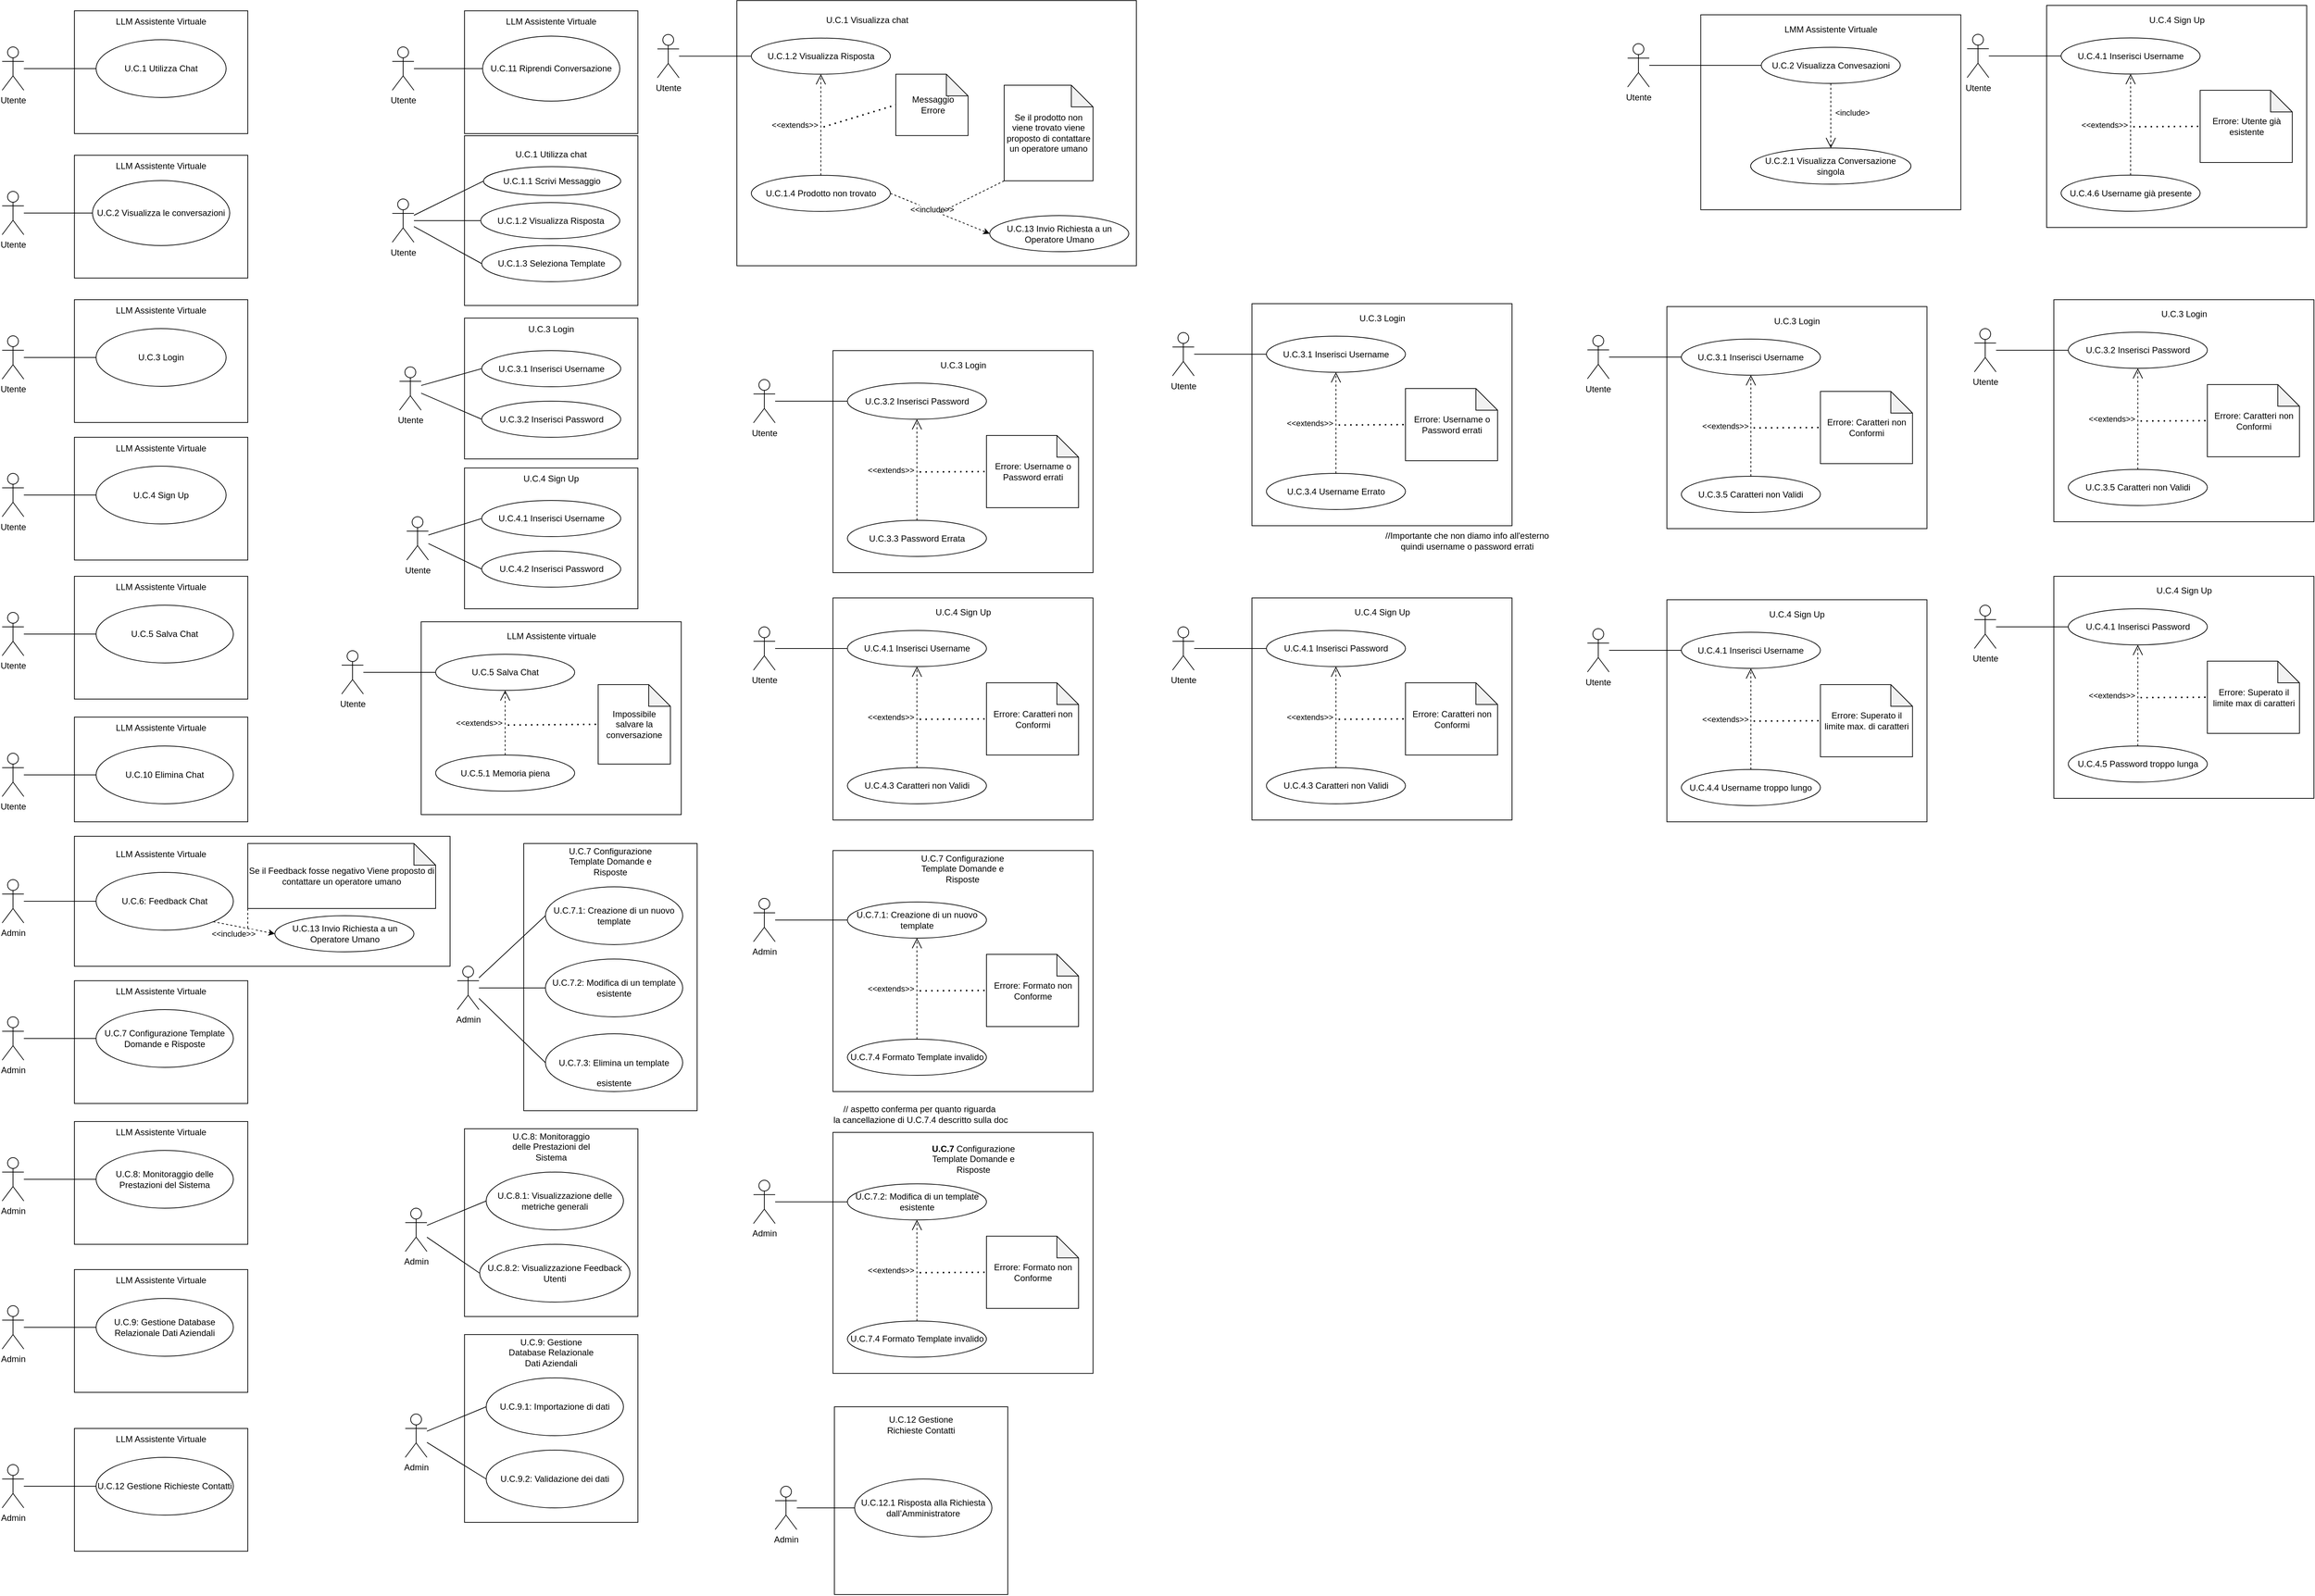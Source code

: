 <mxfile version="25.0.2">
  <diagram name="Pagina-1" id="gmFNmZY8JeaWZaWQWN5Q">
    <mxGraphModel dx="1194" dy="877" grid="1" gridSize="10" guides="1" tooltips="1" connect="1" arrows="1" fold="1" page="1" pageScale="1" pageWidth="1654" pageHeight="1169" math="0" shadow="0">
      <root>
        <mxCell id="0" />
        <mxCell id="1" parent="0" />
        <mxCell id="HrSlVQCeZ_rj9D7CP_M9-1" value="Utente" style="shape=umlActor;verticalLabelPosition=bottom;verticalAlign=top;html=1;outlineConnect=0;" parent="1" vertex="1">
          <mxGeometry x="60" y="87" width="30" height="60" as="geometry" />
        </mxCell>
        <mxCell id="HrSlVQCeZ_rj9D7CP_M9-2" value="" style="rounded=0;whiteSpace=wrap;html=1;" parent="1" vertex="1">
          <mxGeometry x="160" y="37" width="240" height="170" as="geometry" />
        </mxCell>
        <mxCell id="HrSlVQCeZ_rj9D7CP_M9-3" value="LLM Assistente Virtuale" style="text;html=1;align=center;verticalAlign=middle;whiteSpace=wrap;rounded=0;" parent="1" vertex="1">
          <mxGeometry x="215" y="37" width="130" height="30" as="geometry" />
        </mxCell>
        <mxCell id="HrSlVQCeZ_rj9D7CP_M9-4" value="U.C.1 Utilizza Chat" style="ellipse;whiteSpace=wrap;html=1;" parent="1" vertex="1">
          <mxGeometry x="190" y="77" width="180" height="80" as="geometry" />
        </mxCell>
        <mxCell id="HrSlVQCeZ_rj9D7CP_M9-5" value="" style="endArrow=none;html=1;rounded=0;entryX=0;entryY=0.5;entryDx=0;entryDy=0;" parent="1" source="HrSlVQCeZ_rj9D7CP_M9-1" target="HrSlVQCeZ_rj9D7CP_M9-4" edge="1">
          <mxGeometry width="50" height="50" relative="1" as="geometry">
            <mxPoint x="110" y="277" as="sourcePoint" />
            <mxPoint x="160" y="227" as="targetPoint" />
          </mxGeometry>
        </mxCell>
        <mxCell id="HrSlVQCeZ_rj9D7CP_M9-6" value="Utente" style="shape=umlActor;verticalLabelPosition=bottom;verticalAlign=top;html=1;outlineConnect=0;" parent="1" vertex="1">
          <mxGeometry x="60" y="287" width="30" height="60" as="geometry" />
        </mxCell>
        <mxCell id="HrSlVQCeZ_rj9D7CP_M9-7" value="" style="rounded=0;whiteSpace=wrap;html=1;" parent="1" vertex="1">
          <mxGeometry x="160" y="237" width="240" height="170" as="geometry" />
        </mxCell>
        <mxCell id="HrSlVQCeZ_rj9D7CP_M9-8" value="LLM Assistente Virtuale" style="text;html=1;align=center;verticalAlign=middle;whiteSpace=wrap;rounded=0;" parent="1" vertex="1">
          <mxGeometry x="215" y="237" width="130" height="30" as="geometry" />
        </mxCell>
        <mxCell id="HrSlVQCeZ_rj9D7CP_M9-9" value="U.C.2 Visualizza le conversazioni" style="ellipse;whiteSpace=wrap;html=1;" parent="1" vertex="1">
          <mxGeometry x="185" y="272" width="190" height="90" as="geometry" />
        </mxCell>
        <mxCell id="HrSlVQCeZ_rj9D7CP_M9-10" value="" style="endArrow=none;html=1;rounded=0;entryX=0;entryY=0.5;entryDx=0;entryDy=0;" parent="1" source="HrSlVQCeZ_rj9D7CP_M9-6" target="HrSlVQCeZ_rj9D7CP_M9-9" edge="1">
          <mxGeometry width="50" height="50" relative="1" as="geometry">
            <mxPoint x="110" y="477" as="sourcePoint" />
            <mxPoint x="160" y="427" as="targetPoint" />
          </mxGeometry>
        </mxCell>
        <mxCell id="HrSlVQCeZ_rj9D7CP_M9-11" value="Utente" style="shape=umlActor;verticalLabelPosition=bottom;verticalAlign=top;html=1;outlineConnect=0;" parent="1" vertex="1">
          <mxGeometry x="60" y="487" width="30" height="60" as="geometry" />
        </mxCell>
        <mxCell id="HrSlVQCeZ_rj9D7CP_M9-12" value="" style="rounded=0;whiteSpace=wrap;html=1;" parent="1" vertex="1">
          <mxGeometry x="160" y="437" width="240" height="170" as="geometry" />
        </mxCell>
        <mxCell id="HrSlVQCeZ_rj9D7CP_M9-13" value="LLM Assistente Virtuale" style="text;html=1;align=center;verticalAlign=middle;whiteSpace=wrap;rounded=0;" parent="1" vertex="1">
          <mxGeometry x="215" y="437" width="130" height="30" as="geometry" />
        </mxCell>
        <mxCell id="HrSlVQCeZ_rj9D7CP_M9-14" value="U.C.3 Login" style="ellipse;whiteSpace=wrap;html=1;" parent="1" vertex="1">
          <mxGeometry x="190" y="477" width="180" height="80" as="geometry" />
        </mxCell>
        <mxCell id="HrSlVQCeZ_rj9D7CP_M9-15" value="" style="endArrow=none;html=1;rounded=0;entryX=0;entryY=0.5;entryDx=0;entryDy=0;" parent="1" source="HrSlVQCeZ_rj9D7CP_M9-11" target="HrSlVQCeZ_rj9D7CP_M9-14" edge="1">
          <mxGeometry width="50" height="50" relative="1" as="geometry">
            <mxPoint x="110" y="677" as="sourcePoint" />
            <mxPoint x="160" y="627" as="targetPoint" />
          </mxGeometry>
        </mxCell>
        <mxCell id="HrSlVQCeZ_rj9D7CP_M9-16" value="Utente" style="shape=umlActor;verticalLabelPosition=bottom;verticalAlign=top;html=1;outlineConnect=0;" parent="1" vertex="1">
          <mxGeometry x="60" y="677.5" width="30" height="60" as="geometry" />
        </mxCell>
        <mxCell id="HrSlVQCeZ_rj9D7CP_M9-17" value="" style="rounded=0;whiteSpace=wrap;html=1;" parent="1" vertex="1">
          <mxGeometry x="160" y="627.5" width="240" height="170" as="geometry" />
        </mxCell>
        <mxCell id="HrSlVQCeZ_rj9D7CP_M9-18" value="LLM Assistente Virtuale" style="text;html=1;align=center;verticalAlign=middle;whiteSpace=wrap;rounded=0;" parent="1" vertex="1">
          <mxGeometry x="215" y="627.5" width="130" height="30" as="geometry" />
        </mxCell>
        <mxCell id="HrSlVQCeZ_rj9D7CP_M9-19" value="U.C.4 Sign Up" style="ellipse;whiteSpace=wrap;html=1;" parent="1" vertex="1">
          <mxGeometry x="190" y="667.5" width="180" height="80" as="geometry" />
        </mxCell>
        <mxCell id="HrSlVQCeZ_rj9D7CP_M9-20" value="" style="endArrow=none;html=1;rounded=0;entryX=0;entryY=0.5;entryDx=0;entryDy=0;" parent="1" source="HrSlVQCeZ_rj9D7CP_M9-16" target="HrSlVQCeZ_rj9D7CP_M9-19" edge="1">
          <mxGeometry width="50" height="50" relative="1" as="geometry">
            <mxPoint x="110" y="867.5" as="sourcePoint" />
            <mxPoint x="160" y="817.5" as="targetPoint" />
          </mxGeometry>
        </mxCell>
        <mxCell id="HrSlVQCeZ_rj9D7CP_M9-21" value="Utente" style="shape=umlActor;verticalLabelPosition=bottom;verticalAlign=top;html=1;outlineConnect=0;" parent="1" vertex="1">
          <mxGeometry x="60" y="870" width="30" height="60" as="geometry" />
        </mxCell>
        <mxCell id="HrSlVQCeZ_rj9D7CP_M9-22" value="" style="rounded=0;whiteSpace=wrap;html=1;" parent="1" vertex="1">
          <mxGeometry x="160" y="820" width="240" height="170" as="geometry" />
        </mxCell>
        <mxCell id="HrSlVQCeZ_rj9D7CP_M9-23" value="LLM Assistente Virtuale" style="text;html=1;align=center;verticalAlign=middle;whiteSpace=wrap;rounded=0;" parent="1" vertex="1">
          <mxGeometry x="215" y="820" width="130" height="30" as="geometry" />
        </mxCell>
        <mxCell id="HrSlVQCeZ_rj9D7CP_M9-24" value="U.C.5 Salva Chat" style="ellipse;whiteSpace=wrap;html=1;" parent="1" vertex="1">
          <mxGeometry x="190" y="860" width="190" height="80" as="geometry" />
        </mxCell>
        <mxCell id="HrSlVQCeZ_rj9D7CP_M9-25" value="" style="endArrow=none;html=1;rounded=0;entryX=0;entryY=0.5;entryDx=0;entryDy=0;" parent="1" source="HrSlVQCeZ_rj9D7CP_M9-21" target="HrSlVQCeZ_rj9D7CP_M9-24" edge="1">
          <mxGeometry width="50" height="50" relative="1" as="geometry">
            <mxPoint x="110" y="1060" as="sourcePoint" />
            <mxPoint x="160" y="1010" as="targetPoint" />
          </mxGeometry>
        </mxCell>
        <mxCell id="HrSlVQCeZ_rj9D7CP_M9-26" value="Utente" style="shape=umlActor;verticalLabelPosition=bottom;verticalAlign=top;html=1;outlineConnect=0;" parent="1" vertex="1">
          <mxGeometry x="600" y="297.5" width="30" height="60" as="geometry" />
        </mxCell>
        <mxCell id="HrSlVQCeZ_rj9D7CP_M9-27" value="" style="rounded=0;whiteSpace=wrap;html=1;" parent="1" vertex="1">
          <mxGeometry x="700" y="210" width="240" height="235" as="geometry" />
        </mxCell>
        <mxCell id="HrSlVQCeZ_rj9D7CP_M9-28" value="U.C.1 Utilizza chat" style="text;html=1;align=center;verticalAlign=middle;whiteSpace=wrap;rounded=0;" parent="1" vertex="1">
          <mxGeometry x="755" y="221" width="130" height="30" as="geometry" />
        </mxCell>
        <mxCell id="HrSlVQCeZ_rj9D7CP_M9-29" value="U.C.1.1 Scrivi Messaggio" style="ellipse;whiteSpace=wrap;html=1;" parent="1" vertex="1">
          <mxGeometry x="726.25" y="252.75" width="190" height="40" as="geometry" />
        </mxCell>
        <mxCell id="HrSlVQCeZ_rj9D7CP_M9-30" value="" style="endArrow=none;html=1;rounded=0;entryX=0;entryY=0.5;entryDx=0;entryDy=0;" parent="1" source="HrSlVQCeZ_rj9D7CP_M9-26" target="HrSlVQCeZ_rj9D7CP_M9-29" edge="1">
          <mxGeometry width="50" height="50" relative="1" as="geometry">
            <mxPoint x="650" y="475" as="sourcePoint" />
            <mxPoint x="700" y="425" as="targetPoint" />
          </mxGeometry>
        </mxCell>
        <mxCell id="HrSlVQCeZ_rj9D7CP_M9-36" value="U.C.1.2 Visualizza Risposta" style="ellipse;whiteSpace=wrap;html=1;" parent="1" vertex="1">
          <mxGeometry x="722.5" y="302.5" width="192.5" height="50" as="geometry" />
        </mxCell>
        <mxCell id="HrSlVQCeZ_rj9D7CP_M9-38" value="" style="endArrow=none;html=1;rounded=0;entryX=0;entryY=0.5;entryDx=0;entryDy=0;" parent="1" source="HrSlVQCeZ_rj9D7CP_M9-26" target="HrSlVQCeZ_rj9D7CP_M9-36" edge="1">
          <mxGeometry width="50" height="50" relative="1" as="geometry">
            <mxPoint x="620" y="560" as="sourcePoint" />
            <mxPoint x="670" y="510" as="targetPoint" />
          </mxGeometry>
        </mxCell>
        <mxCell id="HrSlVQCeZ_rj9D7CP_M9-40" value="" style="rounded=0;whiteSpace=wrap;html=1;" parent="1" vertex="1">
          <mxGeometry x="640" y="883" width="360" height="267" as="geometry" />
        </mxCell>
        <mxCell id="HrSlVQCeZ_rj9D7CP_M9-41" value="Utente" style="shape=umlActor;verticalLabelPosition=bottom;verticalAlign=top;html=1;outlineConnect=0;" parent="1" vertex="1">
          <mxGeometry x="530" y="923" width="30" height="60" as="geometry" />
        </mxCell>
        <mxCell id="HrSlVQCeZ_rj9D7CP_M9-42" value="U.C.5 Salva Chat" style="ellipse;whiteSpace=wrap;html=1;" parent="1" vertex="1">
          <mxGeometry x="660" y="928" width="192.5" height="50" as="geometry" />
        </mxCell>
        <mxCell id="HrSlVQCeZ_rj9D7CP_M9-43" value="U.C.5.1 Memoria piena" style="ellipse;whiteSpace=wrap;html=1;" parent="1" vertex="1">
          <mxGeometry x="660" y="1067.5" width="192.5" height="50" as="geometry" />
        </mxCell>
        <mxCell id="HrSlVQCeZ_rj9D7CP_M9-44" value="Impossibile salvare la conversazione" style="shape=note;whiteSpace=wrap;html=1;backgroundOutline=1;darkOpacity=0.05;align=center;" parent="1" vertex="1">
          <mxGeometry x="885" y="970" width="100" height="110" as="geometry" />
        </mxCell>
        <mxCell id="HrSlVQCeZ_rj9D7CP_M9-46" value="&amp;lt;&amp;lt;extends&amp;gt;&amp;gt;" style="endArrow=open;endSize=12;dashed=1;html=1;rounded=0;entryX=0.5;entryY=1;entryDx=0;entryDy=0;exitX=0.5;exitY=0;exitDx=0;exitDy=0;" parent="1" source="HrSlVQCeZ_rj9D7CP_M9-43" target="HrSlVQCeZ_rj9D7CP_M9-42" edge="1">
          <mxGeometry y="36" width="160" relative="1" as="geometry">
            <mxPoint x="670" y="1068" as="sourcePoint" />
            <mxPoint x="830" y="1068" as="targetPoint" />
            <mxPoint as="offset" />
          </mxGeometry>
        </mxCell>
        <mxCell id="HrSlVQCeZ_rj9D7CP_M9-47" value="" style="endArrow=none;dashed=1;html=1;dashPattern=1 3;strokeWidth=2;rounded=0;entryX=0;entryY=0.5;entryDx=0;entryDy=0;entryPerimeter=0;" parent="1" target="HrSlVQCeZ_rj9D7CP_M9-44" edge="1">
          <mxGeometry width="50" height="50" relative="1" as="geometry">
            <mxPoint x="760" y="1026" as="sourcePoint" />
            <mxPoint x="920" y="1308" as="targetPoint" />
          </mxGeometry>
        </mxCell>
        <mxCell id="HrSlVQCeZ_rj9D7CP_M9-48" value="&lt;span style=&quot;font-weight: 400;&quot;&gt;LLM Assistente virtuale&lt;/span&gt;" style="text;align=center;fontStyle=1;verticalAlign=middle;spacingLeft=3;spacingRight=3;strokeColor=none;rotatable=0;points=[[0,0.5],[1,0.5]];portConstraint=eastwest;html=1;" parent="1" vertex="1">
          <mxGeometry x="780" y="890" width="80" height="26" as="geometry" />
        </mxCell>
        <mxCell id="HrSlVQCeZ_rj9D7CP_M9-49" value="" style="endArrow=none;html=1;rounded=0;entryX=0;entryY=0.5;entryDx=0;entryDy=0;" parent="1" source="HrSlVQCeZ_rj9D7CP_M9-41" target="HrSlVQCeZ_rj9D7CP_M9-42" edge="1">
          <mxGeometry width="50" height="50" relative="1" as="geometry">
            <mxPoint x="530" y="1268" as="sourcePoint" />
            <mxPoint x="580" y="1218" as="targetPoint" />
          </mxGeometry>
        </mxCell>
        <mxCell id="kZTGZZFk9gdegUgdzndo-1" value="Utente" style="shape=umlActor;verticalLabelPosition=bottom;verticalAlign=top;html=1;outlineConnect=0;" parent="1" vertex="1">
          <mxGeometry x="610" y="530" width="30" height="60" as="geometry" />
        </mxCell>
        <mxCell id="kZTGZZFk9gdegUgdzndo-2" value="" style="rounded=0;whiteSpace=wrap;html=1;" parent="1" vertex="1">
          <mxGeometry x="700" y="462.5" width="240" height="195" as="geometry" />
        </mxCell>
        <mxCell id="kZTGZZFk9gdegUgdzndo-3" value="U.C.3 Login" style="text;html=1;align=center;verticalAlign=middle;whiteSpace=wrap;rounded=0;" parent="1" vertex="1">
          <mxGeometry x="755" y="462.5" width="130" height="30" as="geometry" />
        </mxCell>
        <mxCell id="kZTGZZFk9gdegUgdzndo-12" value="U.C.3.1 Inserisci Username" style="ellipse;whiteSpace=wrap;html=1;" parent="1" vertex="1">
          <mxGeometry x="723.75" y="507.5" width="192.5" height="50" as="geometry" />
        </mxCell>
        <mxCell id="kZTGZZFk9gdegUgdzndo-13" value="U.C.3.2 Inserisci Password" style="ellipse;whiteSpace=wrap;html=1;" parent="1" vertex="1">
          <mxGeometry x="723.75" y="577.5" width="192.5" height="50" as="geometry" />
        </mxCell>
        <mxCell id="kZTGZZFk9gdegUgdzndo-15" value="" style="endArrow=none;html=1;rounded=0;entryX=0;entryY=0.5;entryDx=0;entryDy=0;" parent="1" source="kZTGZZFk9gdegUgdzndo-1" target="kZTGZZFk9gdegUgdzndo-12" edge="1">
          <mxGeometry width="50" height="50" relative="1" as="geometry">
            <mxPoint x="660" y="547.5" as="sourcePoint" />
            <mxPoint x="710" y="497.5" as="targetPoint" />
          </mxGeometry>
        </mxCell>
        <mxCell id="kZTGZZFk9gdegUgdzndo-16" value="" style="endArrow=none;html=1;rounded=0;entryX=0;entryY=0.5;entryDx=0;entryDy=0;" parent="1" source="kZTGZZFk9gdegUgdzndo-1" target="kZTGZZFk9gdegUgdzndo-13" edge="1">
          <mxGeometry width="50" height="50" relative="1" as="geometry">
            <mxPoint x="660" y="607.5" as="sourcePoint" />
            <mxPoint x="710" y="557.5" as="targetPoint" />
          </mxGeometry>
        </mxCell>
        <mxCell id="kZTGZZFk9gdegUgdzndo-18" value="" style="rounded=0;whiteSpace=wrap;html=1;" parent="1" vertex="1">
          <mxGeometry x="1210" y="507.5" width="360" height="307.5" as="geometry" />
        </mxCell>
        <mxCell id="kZTGZZFk9gdegUgdzndo-19" value="Utente" style="shape=umlActor;verticalLabelPosition=bottom;verticalAlign=top;html=1;outlineConnect=0;" parent="1" vertex="1">
          <mxGeometry x="1100" y="547.5" width="30" height="60" as="geometry" />
        </mxCell>
        <mxCell id="kZTGZZFk9gdegUgdzndo-20" value="U.C.3.2 Inserisci Password" style="ellipse;whiteSpace=wrap;html=1;" parent="1" vertex="1">
          <mxGeometry x="1230" y="552.5" width="192.5" height="50" as="geometry" />
        </mxCell>
        <mxCell id="kZTGZZFk9gdegUgdzndo-21" value="U.C.3.3 Password Errata" style="ellipse;whiteSpace=wrap;html=1;" parent="1" vertex="1">
          <mxGeometry x="1230" y="742.5" width="192.5" height="50" as="geometry" />
        </mxCell>
        <mxCell id="kZTGZZFk9gdegUgdzndo-22" value="Errore: Username o Password errati" style="shape=note;whiteSpace=wrap;html=1;backgroundOutline=1;darkOpacity=0.05;align=center;" parent="1" vertex="1">
          <mxGeometry x="1422.5" y="625" width="127.5" height="100" as="geometry" />
        </mxCell>
        <mxCell id="kZTGZZFk9gdegUgdzndo-23" value="&amp;lt;&amp;lt;extends&amp;gt;&amp;gt;" style="endArrow=open;endSize=12;dashed=1;html=1;rounded=0;entryX=0.5;entryY=1;entryDx=0;entryDy=0;exitX=0.5;exitY=0;exitDx=0;exitDy=0;" parent="1" source="kZTGZZFk9gdegUgdzndo-21" target="kZTGZZFk9gdegUgdzndo-20" edge="1">
          <mxGeometry y="36" width="160" relative="1" as="geometry">
            <mxPoint x="1240" y="692.5" as="sourcePoint" />
            <mxPoint x="1400" y="692.5" as="targetPoint" />
            <mxPoint as="offset" />
          </mxGeometry>
        </mxCell>
        <mxCell id="kZTGZZFk9gdegUgdzndo-24" value="" style="endArrow=none;dashed=1;html=1;dashPattern=1 3;strokeWidth=2;rounded=0;entryX=0;entryY=0.5;entryDx=0;entryDy=0;entryPerimeter=0;" parent="1" target="kZTGZZFk9gdegUgdzndo-22" edge="1">
          <mxGeometry width="50" height="50" relative="1" as="geometry">
            <mxPoint x="1330" y="675.5" as="sourcePoint" />
            <mxPoint x="1490" y="932.5" as="targetPoint" />
          </mxGeometry>
        </mxCell>
        <mxCell id="kZTGZZFk9gdegUgdzndo-25" value="&lt;span style=&quot;font-weight: 400;&quot;&gt;U.C.3 Login&lt;/span&gt;" style="text;align=center;fontStyle=1;verticalAlign=middle;spacingLeft=3;spacingRight=3;strokeColor=none;rotatable=0;points=[[0,0.5],[1,0.5]];portConstraint=eastwest;html=1;" parent="1" vertex="1">
          <mxGeometry x="1350" y="514.5" width="80" height="26" as="geometry" />
        </mxCell>
        <mxCell id="kZTGZZFk9gdegUgdzndo-26" value="" style="endArrow=none;html=1;rounded=0;entryX=0;entryY=0.5;entryDx=0;entryDy=0;" parent="1" source="kZTGZZFk9gdegUgdzndo-19" target="kZTGZZFk9gdegUgdzndo-20" edge="1">
          <mxGeometry width="50" height="50" relative="1" as="geometry">
            <mxPoint x="1100" y="892.5" as="sourcePoint" />
            <mxPoint x="1150" y="842.5" as="targetPoint" />
          </mxGeometry>
        </mxCell>
        <mxCell id="kZTGZZFk9gdegUgdzndo-27" value="Utente" style="shape=umlActor;verticalLabelPosition=bottom;verticalAlign=top;html=1;outlineConnect=0;" parent="1" vertex="1">
          <mxGeometry x="620" y="737.5" width="30" height="60" as="geometry" />
        </mxCell>
        <mxCell id="kZTGZZFk9gdegUgdzndo-28" value="" style="rounded=0;whiteSpace=wrap;html=1;" parent="1" vertex="1">
          <mxGeometry x="700" y="670" width="240" height="195" as="geometry" />
        </mxCell>
        <mxCell id="kZTGZZFk9gdegUgdzndo-29" value="U.C.4 Sign Up" style="text;html=1;align=center;verticalAlign=middle;whiteSpace=wrap;rounded=0;" parent="1" vertex="1">
          <mxGeometry x="755" y="670" width="130" height="30" as="geometry" />
        </mxCell>
        <mxCell id="kZTGZZFk9gdegUgdzndo-30" value="U.C.4.1 Inserisci Username" style="ellipse;whiteSpace=wrap;html=1;" parent="1" vertex="1">
          <mxGeometry x="723.75" y="715" width="192.5" height="50" as="geometry" />
        </mxCell>
        <mxCell id="kZTGZZFk9gdegUgdzndo-31" value="U.C.4.2 Inserisci Password" style="ellipse;whiteSpace=wrap;html=1;" parent="1" vertex="1">
          <mxGeometry x="723.75" y="785" width="192.5" height="50" as="geometry" />
        </mxCell>
        <mxCell id="kZTGZZFk9gdegUgdzndo-32" value="" style="endArrow=none;html=1;rounded=0;entryX=0;entryY=0.5;entryDx=0;entryDy=0;" parent="1" source="kZTGZZFk9gdegUgdzndo-27" target="kZTGZZFk9gdegUgdzndo-30" edge="1">
          <mxGeometry width="50" height="50" relative="1" as="geometry">
            <mxPoint x="660" y="755" as="sourcePoint" />
            <mxPoint x="710" y="705" as="targetPoint" />
          </mxGeometry>
        </mxCell>
        <mxCell id="kZTGZZFk9gdegUgdzndo-33" value="" style="endArrow=none;html=1;rounded=0;entryX=0;entryY=0.5;entryDx=0;entryDy=0;" parent="1" source="kZTGZZFk9gdegUgdzndo-27" target="kZTGZZFk9gdegUgdzndo-31" edge="1">
          <mxGeometry width="50" height="50" relative="1" as="geometry">
            <mxPoint x="660" y="815" as="sourcePoint" />
            <mxPoint x="710" y="765" as="targetPoint" />
          </mxGeometry>
        </mxCell>
        <mxCell id="kZTGZZFk9gdegUgdzndo-34" value="" style="rounded=0;whiteSpace=wrap;html=1;" parent="1" vertex="1">
          <mxGeometry x="1210" y="850" width="360" height="307.5" as="geometry" />
        </mxCell>
        <mxCell id="kZTGZZFk9gdegUgdzndo-35" value="Utente" style="shape=umlActor;verticalLabelPosition=bottom;verticalAlign=top;html=1;outlineConnect=0;" parent="1" vertex="1">
          <mxGeometry x="1100" y="890" width="30" height="60" as="geometry" />
        </mxCell>
        <mxCell id="kZTGZZFk9gdegUgdzndo-36" value="U.C.4.1 Inserisci Username" style="ellipse;whiteSpace=wrap;html=1;" parent="1" vertex="1">
          <mxGeometry x="1230" y="895" width="192.5" height="50" as="geometry" />
        </mxCell>
        <mxCell id="kZTGZZFk9gdegUgdzndo-37" value="U.C.4.3 Caratteri non Validi" style="ellipse;whiteSpace=wrap;html=1;" parent="1" vertex="1">
          <mxGeometry x="1230" y="1085" width="192.5" height="50" as="geometry" />
        </mxCell>
        <mxCell id="kZTGZZFk9gdegUgdzndo-38" value="Errore: Caratteri non Conformi" style="shape=note;whiteSpace=wrap;html=1;backgroundOutline=1;darkOpacity=0.05;align=center;" parent="1" vertex="1">
          <mxGeometry x="1422.5" y="967.5" width="127.5" height="100" as="geometry" />
        </mxCell>
        <mxCell id="kZTGZZFk9gdegUgdzndo-39" value="&amp;lt;&amp;lt;extends&amp;gt;&amp;gt;" style="endArrow=open;endSize=12;dashed=1;html=1;rounded=0;entryX=0.5;entryY=1;entryDx=0;entryDy=0;exitX=0.5;exitY=0;exitDx=0;exitDy=0;" parent="1" source="kZTGZZFk9gdegUgdzndo-37" target="kZTGZZFk9gdegUgdzndo-36" edge="1">
          <mxGeometry y="36" width="160" relative="1" as="geometry">
            <mxPoint x="1240" y="1035" as="sourcePoint" />
            <mxPoint x="1400" y="1035" as="targetPoint" />
            <mxPoint as="offset" />
          </mxGeometry>
        </mxCell>
        <mxCell id="kZTGZZFk9gdegUgdzndo-40" value="" style="endArrow=none;dashed=1;html=1;dashPattern=1 3;strokeWidth=2;rounded=0;entryX=0;entryY=0.5;entryDx=0;entryDy=0;entryPerimeter=0;" parent="1" target="kZTGZZFk9gdegUgdzndo-38" edge="1">
          <mxGeometry width="50" height="50" relative="1" as="geometry">
            <mxPoint x="1330" y="1018" as="sourcePoint" />
            <mxPoint x="1490" y="1275" as="targetPoint" />
          </mxGeometry>
        </mxCell>
        <mxCell id="kZTGZZFk9gdegUgdzndo-41" value="&lt;span style=&quot;font-weight: 400;&quot;&gt;U.C.4 Sign Up&lt;/span&gt;" style="text;align=center;fontStyle=1;verticalAlign=middle;spacingLeft=3;spacingRight=3;strokeColor=none;rotatable=0;points=[[0,0.5],[1,0.5]];portConstraint=eastwest;html=1;" parent="1" vertex="1">
          <mxGeometry x="1350" y="857" width="80" height="26" as="geometry" />
        </mxCell>
        <mxCell id="kZTGZZFk9gdegUgdzndo-42" value="" style="endArrow=none;html=1;rounded=0;entryX=0;entryY=0.5;entryDx=0;entryDy=0;" parent="1" source="kZTGZZFk9gdegUgdzndo-35" target="kZTGZZFk9gdegUgdzndo-36" edge="1">
          <mxGeometry width="50" height="50" relative="1" as="geometry">
            <mxPoint x="1100" y="1235" as="sourcePoint" />
            <mxPoint x="1150" y="1185" as="targetPoint" />
          </mxGeometry>
        </mxCell>
        <mxCell id="kZTGZZFk9gdegUgdzndo-43" value="" style="rounded=0;whiteSpace=wrap;html=1;" parent="1" vertex="1">
          <mxGeometry x="1790" y="850" width="360" height="307.5" as="geometry" />
        </mxCell>
        <mxCell id="kZTGZZFk9gdegUgdzndo-44" value="Utente" style="shape=umlActor;verticalLabelPosition=bottom;verticalAlign=top;html=1;outlineConnect=0;" parent="1" vertex="1">
          <mxGeometry x="1680" y="890" width="30" height="60" as="geometry" />
        </mxCell>
        <mxCell id="kZTGZZFk9gdegUgdzndo-45" value="U.C.4.1 Inserisci Password" style="ellipse;whiteSpace=wrap;html=1;" parent="1" vertex="1">
          <mxGeometry x="1810" y="895" width="192.5" height="50" as="geometry" />
        </mxCell>
        <mxCell id="kZTGZZFk9gdegUgdzndo-46" value="U.C.4.3 Caratteri non Validi" style="ellipse;whiteSpace=wrap;html=1;" parent="1" vertex="1">
          <mxGeometry x="1810" y="1085" width="192.5" height="50" as="geometry" />
        </mxCell>
        <mxCell id="kZTGZZFk9gdegUgdzndo-47" value="Errore: Caratteri non Conformi" style="shape=note;whiteSpace=wrap;html=1;backgroundOutline=1;darkOpacity=0.05;align=center;" parent="1" vertex="1">
          <mxGeometry x="2002.5" y="967.5" width="127.5" height="100" as="geometry" />
        </mxCell>
        <mxCell id="kZTGZZFk9gdegUgdzndo-48" value="&amp;lt;&amp;lt;extends&amp;gt;&amp;gt;" style="endArrow=open;endSize=12;dashed=1;html=1;rounded=0;entryX=0.5;entryY=1;entryDx=0;entryDy=0;exitX=0.5;exitY=0;exitDx=0;exitDy=0;" parent="1" source="kZTGZZFk9gdegUgdzndo-46" target="kZTGZZFk9gdegUgdzndo-45" edge="1">
          <mxGeometry y="36" width="160" relative="1" as="geometry">
            <mxPoint x="1820" y="1035" as="sourcePoint" />
            <mxPoint x="1980" y="1035" as="targetPoint" />
            <mxPoint as="offset" />
          </mxGeometry>
        </mxCell>
        <mxCell id="kZTGZZFk9gdegUgdzndo-49" value="" style="endArrow=none;dashed=1;html=1;dashPattern=1 3;strokeWidth=2;rounded=0;entryX=0;entryY=0.5;entryDx=0;entryDy=0;entryPerimeter=0;" parent="1" target="kZTGZZFk9gdegUgdzndo-47" edge="1">
          <mxGeometry width="50" height="50" relative="1" as="geometry">
            <mxPoint x="1910" y="1018" as="sourcePoint" />
            <mxPoint x="2070" y="1275" as="targetPoint" />
          </mxGeometry>
        </mxCell>
        <mxCell id="kZTGZZFk9gdegUgdzndo-50" value="&lt;span style=&quot;font-weight: 400;&quot;&gt;U.C.4 Sign Up&lt;/span&gt;" style="text;align=center;fontStyle=1;verticalAlign=middle;spacingLeft=3;spacingRight=3;strokeColor=none;rotatable=0;points=[[0,0.5],[1,0.5]];portConstraint=eastwest;html=1;" parent="1" vertex="1">
          <mxGeometry x="1930" y="857" width="80" height="26" as="geometry" />
        </mxCell>
        <mxCell id="kZTGZZFk9gdegUgdzndo-51" value="" style="endArrow=none;html=1;rounded=0;entryX=0;entryY=0.5;entryDx=0;entryDy=0;" parent="1" source="kZTGZZFk9gdegUgdzndo-44" target="kZTGZZFk9gdegUgdzndo-45" edge="1">
          <mxGeometry width="50" height="50" relative="1" as="geometry">
            <mxPoint x="1680" y="1235" as="sourcePoint" />
            <mxPoint x="1730" y="1185" as="targetPoint" />
          </mxGeometry>
        </mxCell>
        <mxCell id="kZTGZZFk9gdegUgdzndo-65" value="" style="rounded=0;whiteSpace=wrap;html=1;" parent="1" vertex="1">
          <mxGeometry x="1077" y="22.75" width="553" height="367.25" as="geometry" />
        </mxCell>
        <mxCell id="kZTGZZFk9gdegUgdzndo-66" value="Utente" style="shape=umlActor;verticalLabelPosition=bottom;verticalAlign=top;html=1;outlineConnect=0;" parent="1" vertex="1">
          <mxGeometry x="967" y="69.75" width="30" height="60" as="geometry" />
        </mxCell>
        <mxCell id="kZTGZZFk9gdegUgdzndo-67" value="U.C.1.2 Visualizza Risposta" style="ellipse;whiteSpace=wrap;html=1;" parent="1" vertex="1">
          <mxGeometry x="1097" y="74.75" width="192.5" height="50" as="geometry" />
        </mxCell>
        <mxCell id="jJjol0cWm9ZZZWT4Og1r-11" style="rounded=0;orthogonalLoop=1;jettySize=auto;html=1;exitX=1;exitY=0.5;exitDx=0;exitDy=0;entryX=0;entryY=0.5;entryDx=0;entryDy=0;dashed=1;" parent="1" source="kZTGZZFk9gdegUgdzndo-68" target="jJjol0cWm9ZZZWT4Og1r-5" edge="1">
          <mxGeometry relative="1" as="geometry" />
        </mxCell>
        <mxCell id="jJjol0cWm9ZZZWT4Og1r-16" value="&amp;lt;&amp;lt;include&amp;gt;&amp;gt;" style="edgeLabel;html=1;align=center;verticalAlign=middle;resizable=0;points=[];" parent="jJjol0cWm9ZZZWT4Og1r-11" connectable="0" vertex="1">
          <mxGeometry x="-0.181" y="1" relative="1" as="geometry">
            <mxPoint as="offset" />
          </mxGeometry>
        </mxCell>
        <mxCell id="kZTGZZFk9gdegUgdzndo-68" value="U.C.1.4 Prodotto non trovato" style="ellipse;whiteSpace=wrap;html=1;" parent="1" vertex="1">
          <mxGeometry x="1097" y="264.75" width="192.5" height="50" as="geometry" />
        </mxCell>
        <mxCell id="kZTGZZFk9gdegUgdzndo-69" value="&amp;nbsp;Messaggio&lt;div&gt;&amp;nbsp;Errore&lt;/div&gt;" style="shape=note;whiteSpace=wrap;html=1;backgroundOutline=1;darkOpacity=0.05;align=center;" parent="1" vertex="1">
          <mxGeometry x="1297" y="124.75" width="100" height="85" as="geometry" />
        </mxCell>
        <mxCell id="kZTGZZFk9gdegUgdzndo-70" value="&amp;lt;&amp;lt;extends&amp;gt;&amp;gt;" style="endArrow=open;endSize=12;dashed=1;html=1;rounded=0;entryX=0.5;entryY=1;entryDx=0;entryDy=0;exitX=0.5;exitY=0;exitDx=0;exitDy=0;" parent="1" source="kZTGZZFk9gdegUgdzndo-68" target="kZTGZZFk9gdegUgdzndo-67" edge="1">
          <mxGeometry y="36" width="160" relative="1" as="geometry">
            <mxPoint x="1107" y="214.75" as="sourcePoint" />
            <mxPoint x="1267" y="214.75" as="targetPoint" />
            <mxPoint as="offset" />
          </mxGeometry>
        </mxCell>
        <mxCell id="kZTGZZFk9gdegUgdzndo-71" value="" style="endArrow=none;dashed=1;html=1;dashPattern=1 3;strokeWidth=2;rounded=0;entryX=0;entryY=0.5;entryDx=0;entryDy=0;entryPerimeter=0;" parent="1" target="kZTGZZFk9gdegUgdzndo-69" edge="1">
          <mxGeometry width="50" height="50" relative="1" as="geometry">
            <mxPoint x="1197" y="197.75" as="sourcePoint" />
            <mxPoint x="1357" y="454.75" as="targetPoint" />
          </mxGeometry>
        </mxCell>
        <mxCell id="kZTGZZFk9gdegUgdzndo-72" value="&lt;span style=&quot;font-weight: normal;&quot;&gt;U.C.1 Visualizza chat&lt;/span&gt;" style="text;align=center;fontStyle=1;verticalAlign=middle;spacingLeft=3;spacingRight=3;strokeColor=none;rotatable=0;points=[[0,0.5],[1,0.5]];portConstraint=eastwest;html=1;" parent="1" vertex="1">
          <mxGeometry x="1217" y="36.75" width="80" height="26" as="geometry" />
        </mxCell>
        <mxCell id="kZTGZZFk9gdegUgdzndo-73" value="" style="endArrow=none;html=1;rounded=0;entryX=0;entryY=0.5;entryDx=0;entryDy=0;" parent="1" source="kZTGZZFk9gdegUgdzndo-66" target="kZTGZZFk9gdegUgdzndo-67" edge="1">
          <mxGeometry width="50" height="50" relative="1" as="geometry">
            <mxPoint x="967" y="414.75" as="sourcePoint" />
            <mxPoint x="1017" y="364.75" as="targetPoint" />
          </mxGeometry>
        </mxCell>
        <mxCell id="kZTGZZFk9gdegUgdzndo-75" value="Admin" style="shape=umlActor;verticalLabelPosition=bottom;verticalAlign=top;html=1;outlineConnect=0;" parent="1" vertex="1">
          <mxGeometry x="60" y="1240" width="30" height="60" as="geometry" />
        </mxCell>
        <mxCell id="kZTGZZFk9gdegUgdzndo-76" value="" style="rounded=0;whiteSpace=wrap;html=1;" parent="1" vertex="1">
          <mxGeometry x="160" y="1180" width="520" height="180" as="geometry" />
        </mxCell>
        <mxCell id="kZTGZZFk9gdegUgdzndo-77" value="LLM Assistente Virtuale" style="text;html=1;align=center;verticalAlign=middle;whiteSpace=wrap;rounded=0;" parent="1" vertex="1">
          <mxGeometry x="215" y="1190" width="130" height="30" as="geometry" />
        </mxCell>
        <mxCell id="jJjol0cWm9ZZZWT4Og1r-6" value="&lt;span style=&quot;color: rgb(0, 0, 0); font-family: Helvetica; font-size: 11px; font-style: normal; font-variant-ligatures: normal; font-variant-caps: normal; font-weight: 400; letter-spacing: normal; orphans: 2; text-align: center; text-indent: 0px; text-transform: none; widows: 2; word-spacing: 0px; -webkit-text-stroke-width: 0px; white-space: nowrap; background-color: rgb(255, 255, 255); text-decoration-thickness: initial; text-decoration-style: initial; text-decoration-color: initial; display: inline !important; float: none;&quot;&gt;&amp;lt;&amp;lt;include&amp;gt;&amp;gt;&lt;/span&gt;" style="rounded=0;orthogonalLoop=1;jettySize=auto;html=1;exitX=1;exitY=1;exitDx=0;exitDy=0;entryX=0;entryY=0.5;entryDx=0;entryDy=0;dashed=1;" parent="1" source="kZTGZZFk9gdegUgdzndo-78" target="jJjol0cWm9ZZZWT4Og1r-4" edge="1">
          <mxGeometry x="-0.297" y="-11" relative="1" as="geometry">
            <mxPoint as="offset" />
          </mxGeometry>
        </mxCell>
        <mxCell id="kZTGZZFk9gdegUgdzndo-78" value="&lt;span id=&quot;docs-internal-guid-b03b15d7-7fff-4212-dcc8-16bb16105b6e&quot; style=&quot;font-family: Arial, sans-serif; background-color: transparent; font-weight: 400; font-style: normal; font-variant: normal; text-decoration: none; vertical-align: baseline; white-space: pre-wrap;&quot;&gt;U.C.6: Feedback Chat&lt;/span&gt;" style="ellipse;whiteSpace=wrap;html=1;" parent="1" vertex="1">
          <mxGeometry x="190" y="1230" width="190" height="80" as="geometry" />
        </mxCell>
        <mxCell id="kZTGZZFk9gdegUgdzndo-79" value="" style="endArrow=none;html=1;rounded=0;entryX=0;entryY=0.5;entryDx=0;entryDy=0;" parent="1" source="kZTGZZFk9gdegUgdzndo-75" target="kZTGZZFk9gdegUgdzndo-78" edge="1">
          <mxGeometry width="50" height="50" relative="1" as="geometry">
            <mxPoint x="110" y="1430" as="sourcePoint" />
            <mxPoint x="160" y="1380" as="targetPoint" />
          </mxGeometry>
        </mxCell>
        <mxCell id="EcE8sv-FaxX4AusRkqJY-2" value="" style="rounded=0;whiteSpace=wrap;html=1;" parent="1" vertex="1">
          <mxGeometry x="2364.37" y="852.5" width="360" height="307.5" as="geometry" />
        </mxCell>
        <mxCell id="EcE8sv-FaxX4AusRkqJY-3" value="Utente" style="shape=umlActor;verticalLabelPosition=bottom;verticalAlign=top;html=1;outlineConnect=0;" parent="1" vertex="1">
          <mxGeometry x="2254.37" y="892.5" width="30" height="60" as="geometry" />
        </mxCell>
        <mxCell id="EcE8sv-FaxX4AusRkqJY-4" value="U.C.4.1 Inserisci Username" style="ellipse;whiteSpace=wrap;html=1;" parent="1" vertex="1">
          <mxGeometry x="2384.37" y="897.5" width="192.5" height="50" as="geometry" />
        </mxCell>
        <mxCell id="EcE8sv-FaxX4AusRkqJY-5" value="U.C.4.4 Username troppo lungo" style="ellipse;whiteSpace=wrap;html=1;" parent="1" vertex="1">
          <mxGeometry x="2384.37" y="1087.5" width="192.5" height="50" as="geometry" />
        </mxCell>
        <mxCell id="EcE8sv-FaxX4AusRkqJY-6" value="Errore: Superato il limite max. di caratteri" style="shape=note;whiteSpace=wrap;html=1;backgroundOutline=1;darkOpacity=0.05;align=center;" parent="1" vertex="1">
          <mxGeometry x="2576.87" y="970" width="127.5" height="100" as="geometry" />
        </mxCell>
        <mxCell id="EcE8sv-FaxX4AusRkqJY-7" value="&amp;lt;&amp;lt;extends&amp;gt;&amp;gt;" style="endArrow=open;endSize=12;dashed=1;html=1;rounded=0;entryX=0.5;entryY=1;entryDx=0;entryDy=0;exitX=0.5;exitY=0;exitDx=0;exitDy=0;" parent="1" source="EcE8sv-FaxX4AusRkqJY-5" target="EcE8sv-FaxX4AusRkqJY-4" edge="1">
          <mxGeometry y="36" width="160" relative="1" as="geometry">
            <mxPoint x="2394.37" y="1037.5" as="sourcePoint" />
            <mxPoint x="2554.37" y="1037.5" as="targetPoint" />
            <mxPoint as="offset" />
          </mxGeometry>
        </mxCell>
        <mxCell id="EcE8sv-FaxX4AusRkqJY-8" value="" style="endArrow=none;dashed=1;html=1;dashPattern=1 3;strokeWidth=2;rounded=0;entryX=0;entryY=0.5;entryDx=0;entryDy=0;entryPerimeter=0;" parent="1" target="EcE8sv-FaxX4AusRkqJY-6" edge="1">
          <mxGeometry width="50" height="50" relative="1" as="geometry">
            <mxPoint x="2484.37" y="1020.5" as="sourcePoint" />
            <mxPoint x="2644.37" y="1277.5" as="targetPoint" />
          </mxGeometry>
        </mxCell>
        <mxCell id="EcE8sv-FaxX4AusRkqJY-9" value="&lt;span style=&quot;font-weight: 400;&quot;&gt;U.C.4 Sign Up&lt;/span&gt;" style="text;align=center;fontStyle=1;verticalAlign=middle;spacingLeft=3;spacingRight=3;strokeColor=none;rotatable=0;points=[[0,0.5],[1,0.5]];portConstraint=eastwest;html=1;" parent="1" vertex="1">
          <mxGeometry x="2504.37" y="859.5" width="80" height="26" as="geometry" />
        </mxCell>
        <mxCell id="EcE8sv-FaxX4AusRkqJY-10" value="" style="endArrow=none;html=1;rounded=0;entryX=0;entryY=0.5;entryDx=0;entryDy=0;" parent="1" source="EcE8sv-FaxX4AusRkqJY-3" target="EcE8sv-FaxX4AusRkqJY-4" edge="1">
          <mxGeometry width="50" height="50" relative="1" as="geometry">
            <mxPoint x="2254.37" y="1237.5" as="sourcePoint" />
            <mxPoint x="2304.37" y="1187.5" as="targetPoint" />
          </mxGeometry>
        </mxCell>
        <mxCell id="EcE8sv-FaxX4AusRkqJY-11" value="" style="rounded=0;whiteSpace=wrap;html=1;" parent="1" vertex="1">
          <mxGeometry x="2900" y="820" width="360" height="307.5" as="geometry" />
        </mxCell>
        <mxCell id="EcE8sv-FaxX4AusRkqJY-12" value="Utente" style="shape=umlActor;verticalLabelPosition=bottom;verticalAlign=top;html=1;outlineConnect=0;" parent="1" vertex="1">
          <mxGeometry x="2790" y="860" width="30" height="60" as="geometry" />
        </mxCell>
        <mxCell id="EcE8sv-FaxX4AusRkqJY-13" value="U.C.4.1 Inserisci Password" style="ellipse;whiteSpace=wrap;html=1;" parent="1" vertex="1">
          <mxGeometry x="2920" y="865" width="192.5" height="50" as="geometry" />
        </mxCell>
        <mxCell id="EcE8sv-FaxX4AusRkqJY-14" value="U.C.4.5 Password troppo lunga" style="ellipse;whiteSpace=wrap;html=1;" parent="1" vertex="1">
          <mxGeometry x="2920" y="1055" width="192.5" height="50" as="geometry" />
        </mxCell>
        <mxCell id="EcE8sv-FaxX4AusRkqJY-15" value="Errore: Superato il limite max di caratteri" style="shape=note;whiteSpace=wrap;html=1;backgroundOutline=1;darkOpacity=0.05;align=center;" parent="1" vertex="1">
          <mxGeometry x="3112.5" y="937.5" width="127.5" height="100" as="geometry" />
        </mxCell>
        <mxCell id="EcE8sv-FaxX4AusRkqJY-16" value="&amp;lt;&amp;lt;extends&amp;gt;&amp;gt;" style="endArrow=open;endSize=12;dashed=1;html=1;rounded=0;entryX=0.5;entryY=1;entryDx=0;entryDy=0;exitX=0.5;exitY=0;exitDx=0;exitDy=0;" parent="1" source="EcE8sv-FaxX4AusRkqJY-14" target="EcE8sv-FaxX4AusRkqJY-13" edge="1">
          <mxGeometry y="36" width="160" relative="1" as="geometry">
            <mxPoint x="2930" y="1005" as="sourcePoint" />
            <mxPoint x="3090" y="1005" as="targetPoint" />
            <mxPoint as="offset" />
          </mxGeometry>
        </mxCell>
        <mxCell id="EcE8sv-FaxX4AusRkqJY-17" value="" style="endArrow=none;dashed=1;html=1;dashPattern=1 3;strokeWidth=2;rounded=0;entryX=0;entryY=0.5;entryDx=0;entryDy=0;entryPerimeter=0;" parent="1" target="EcE8sv-FaxX4AusRkqJY-15" edge="1">
          <mxGeometry width="50" height="50" relative="1" as="geometry">
            <mxPoint x="3020" y="988" as="sourcePoint" />
            <mxPoint x="3180" y="1245" as="targetPoint" />
          </mxGeometry>
        </mxCell>
        <mxCell id="EcE8sv-FaxX4AusRkqJY-18" value="&lt;span style=&quot;font-weight: 400;&quot;&gt;U.C.4 Sign Up&lt;/span&gt;" style="text;align=center;fontStyle=1;verticalAlign=middle;spacingLeft=3;spacingRight=3;strokeColor=none;rotatable=0;points=[[0,0.5],[1,0.5]];portConstraint=eastwest;html=1;" parent="1" vertex="1">
          <mxGeometry x="3040" y="827" width="80" height="26" as="geometry" />
        </mxCell>
        <mxCell id="EcE8sv-FaxX4AusRkqJY-19" value="" style="endArrow=none;html=1;rounded=0;entryX=0;entryY=0.5;entryDx=0;entryDy=0;" parent="1" source="EcE8sv-FaxX4AusRkqJY-12" target="EcE8sv-FaxX4AusRkqJY-13" edge="1">
          <mxGeometry width="50" height="50" relative="1" as="geometry">
            <mxPoint x="2790" y="1205" as="sourcePoint" />
            <mxPoint x="2840" y="1155" as="targetPoint" />
          </mxGeometry>
        </mxCell>
        <mxCell id="EcE8sv-FaxX4AusRkqJY-20" value="" style="rounded=0;whiteSpace=wrap;html=1;" parent="1" vertex="1">
          <mxGeometry x="1790" y="442.5" width="360" height="307.5" as="geometry" />
        </mxCell>
        <mxCell id="EcE8sv-FaxX4AusRkqJY-21" value="Utente" style="shape=umlActor;verticalLabelPosition=bottom;verticalAlign=top;html=1;outlineConnect=0;" parent="1" vertex="1">
          <mxGeometry x="1680" y="482.5" width="30" height="60" as="geometry" />
        </mxCell>
        <mxCell id="EcE8sv-FaxX4AusRkqJY-22" value="U.C.3.1 Inserisci Username" style="ellipse;whiteSpace=wrap;html=1;" parent="1" vertex="1">
          <mxGeometry x="1810" y="487.5" width="192.5" height="50" as="geometry" />
        </mxCell>
        <mxCell id="EcE8sv-FaxX4AusRkqJY-23" value="U.C.3.4 Username Errato" style="ellipse;whiteSpace=wrap;html=1;" parent="1" vertex="1">
          <mxGeometry x="1810" y="677.5" width="192.5" height="50" as="geometry" />
        </mxCell>
        <mxCell id="EcE8sv-FaxX4AusRkqJY-24" value="Errore: Username o Password errati" style="shape=note;whiteSpace=wrap;html=1;backgroundOutline=1;darkOpacity=0.05;align=center;" parent="1" vertex="1">
          <mxGeometry x="2002.5" y="560" width="127.5" height="100" as="geometry" />
        </mxCell>
        <mxCell id="EcE8sv-FaxX4AusRkqJY-25" value="&amp;lt;&amp;lt;extends&amp;gt;&amp;gt;" style="endArrow=open;endSize=12;dashed=1;html=1;rounded=0;entryX=0.5;entryY=1;entryDx=0;entryDy=0;exitX=0.5;exitY=0;exitDx=0;exitDy=0;" parent="1" source="EcE8sv-FaxX4AusRkqJY-23" target="EcE8sv-FaxX4AusRkqJY-22" edge="1">
          <mxGeometry y="36" width="160" relative="1" as="geometry">
            <mxPoint x="1820" y="627.5" as="sourcePoint" />
            <mxPoint x="1980" y="627.5" as="targetPoint" />
            <mxPoint as="offset" />
          </mxGeometry>
        </mxCell>
        <mxCell id="EcE8sv-FaxX4AusRkqJY-26" value="" style="endArrow=none;dashed=1;html=1;dashPattern=1 3;strokeWidth=2;rounded=0;entryX=0;entryY=0.5;entryDx=0;entryDy=0;entryPerimeter=0;" parent="1" target="EcE8sv-FaxX4AusRkqJY-24" edge="1">
          <mxGeometry width="50" height="50" relative="1" as="geometry">
            <mxPoint x="1910" y="610.5" as="sourcePoint" />
            <mxPoint x="2070" y="867.5" as="targetPoint" />
          </mxGeometry>
        </mxCell>
        <mxCell id="EcE8sv-FaxX4AusRkqJY-27" value="&lt;span style=&quot;font-weight: 400;&quot;&gt;U.C.3 Login&lt;/span&gt;" style="text;align=center;fontStyle=1;verticalAlign=middle;spacingLeft=3;spacingRight=3;strokeColor=none;rotatable=0;points=[[0,0.5],[1,0.5]];portConstraint=eastwest;html=1;" parent="1" vertex="1">
          <mxGeometry x="1930" y="449.5" width="80" height="26" as="geometry" />
        </mxCell>
        <mxCell id="EcE8sv-FaxX4AusRkqJY-28" value="" style="endArrow=none;html=1;rounded=0;entryX=0;entryY=0.5;entryDx=0;entryDy=0;" parent="1" source="EcE8sv-FaxX4AusRkqJY-21" target="EcE8sv-FaxX4AusRkqJY-22" edge="1">
          <mxGeometry width="50" height="50" relative="1" as="geometry">
            <mxPoint x="1680" y="827.5" as="sourcePoint" />
            <mxPoint x="1730" y="777.5" as="targetPoint" />
          </mxGeometry>
        </mxCell>
        <mxCell id="EcE8sv-FaxX4AusRkqJY-29" value="//Importante che non diamo info all&#39;esterno&lt;div&gt;quindi username o password errati&lt;/div&gt;" style="text;html=1;align=center;verticalAlign=middle;whiteSpace=wrap;rounded=0;" parent="1" vertex="1">
          <mxGeometry x="1968.75" y="767.5" width="237.5" height="7.5" as="geometry" />
        </mxCell>
        <mxCell id="EcE8sv-FaxX4AusRkqJY-30" value="" style="rounded=0;whiteSpace=wrap;html=1;" parent="1" vertex="1">
          <mxGeometry x="2411.25" y="42.5" width="360" height="270" as="geometry" />
        </mxCell>
        <mxCell id="EcE8sv-FaxX4AusRkqJY-31" value="Utente" style="shape=umlActor;verticalLabelPosition=bottom;verticalAlign=top;html=1;outlineConnect=0;" parent="1" vertex="1">
          <mxGeometry x="2310" y="82.5" width="30" height="60" as="geometry" />
        </mxCell>
        <mxCell id="EcE8sv-FaxX4AusRkqJY-32" value="U.C.2 Visualizza Convesazioni" style="ellipse;whiteSpace=wrap;html=1;" parent="1" vertex="1">
          <mxGeometry x="2495" y="87.5" width="192.5" height="50" as="geometry" />
        </mxCell>
        <mxCell id="EcE8sv-FaxX4AusRkqJY-33" value="&lt;span style=&quot;font-weight: 400;&quot;&gt;LMM Assistente Virtuale&lt;/span&gt;" style="text;align=center;fontStyle=1;verticalAlign=middle;spacingLeft=3;spacingRight=3;strokeColor=none;rotatable=0;points=[[0,0.5],[1,0.5]];portConstraint=eastwest;html=1;" parent="1" vertex="1">
          <mxGeometry x="2551.25" y="49.5" width="80" height="26" as="geometry" />
        </mxCell>
        <mxCell id="EcE8sv-FaxX4AusRkqJY-34" value="" style="endArrow=none;html=1;rounded=0;entryX=0;entryY=0.5;entryDx=0;entryDy=0;" parent="1" source="EcE8sv-FaxX4AusRkqJY-31" target="EcE8sv-FaxX4AusRkqJY-32" edge="1">
          <mxGeometry width="50" height="50" relative="1" as="geometry">
            <mxPoint x="2301.25" y="427.5" as="sourcePoint" />
            <mxPoint x="2351.25" y="377.5" as="targetPoint" />
          </mxGeometry>
        </mxCell>
        <mxCell id="EcE8sv-FaxX4AusRkqJY-35" value="U.C.2.1 Visualizza Conversazione singola" style="ellipse;whiteSpace=wrap;html=1;" parent="1" vertex="1">
          <mxGeometry x="2480.31" y="227" width="221.88" height="50" as="geometry" />
        </mxCell>
        <mxCell id="EcE8sv-FaxX4AusRkqJY-37" value="&amp;lt;include&amp;gt;" style="endArrow=open;endSize=12;dashed=1;html=1;rounded=0;exitX=0.5;exitY=1;exitDx=0;exitDy=0;entryX=0.5;entryY=0;entryDx=0;entryDy=0;" parent="1" source="EcE8sv-FaxX4AusRkqJY-32" target="EcE8sv-FaxX4AusRkqJY-35" edge="1">
          <mxGeometry x="-0.111" y="30" width="160" relative="1" as="geometry">
            <mxPoint x="2331.25" y="307.5" as="sourcePoint" />
            <mxPoint x="2491.25" y="307.5" as="targetPoint" />
            <mxPoint as="offset" />
          </mxGeometry>
        </mxCell>
        <mxCell id="EcE8sv-FaxX4AusRkqJY-39" value="Utente" style="shape=umlActor;verticalLabelPosition=bottom;verticalAlign=top;html=1;outlineConnect=0;" parent="1" vertex="1">
          <mxGeometry x="600" y="87" width="30" height="60" as="geometry" />
        </mxCell>
        <mxCell id="EcE8sv-FaxX4AusRkqJY-40" value="" style="rounded=0;whiteSpace=wrap;html=1;" parent="1" vertex="1">
          <mxGeometry x="700" y="37" width="240" height="170" as="geometry" />
        </mxCell>
        <mxCell id="EcE8sv-FaxX4AusRkqJY-41" value="LLM Assistente Virtuale" style="text;html=1;align=center;verticalAlign=middle;whiteSpace=wrap;rounded=0;" parent="1" vertex="1">
          <mxGeometry x="755" y="37" width="130" height="30" as="geometry" />
        </mxCell>
        <mxCell id="EcE8sv-FaxX4AusRkqJY-42" value="U.C.11 Riprendi Conversazione" style="ellipse;whiteSpace=wrap;html=1;" parent="1" vertex="1">
          <mxGeometry x="725" y="72" width="190" height="90" as="geometry" />
        </mxCell>
        <mxCell id="EcE8sv-FaxX4AusRkqJY-43" value="" style="endArrow=none;html=1;rounded=0;entryX=0;entryY=0.5;entryDx=0;entryDy=0;" parent="1" source="EcE8sv-FaxX4AusRkqJY-39" target="EcE8sv-FaxX4AusRkqJY-42" edge="1">
          <mxGeometry width="50" height="50" relative="1" as="geometry">
            <mxPoint x="650" y="277" as="sourcePoint" />
            <mxPoint x="700" y="227" as="targetPoint" />
          </mxGeometry>
        </mxCell>
        <mxCell id="hosVSdTI2VknbftZc6Sm-1" value="" style="rounded=0;whiteSpace=wrap;html=1;" parent="1" vertex="1">
          <mxGeometry x="2364.37" y="446.5" width="360" height="307.5" as="geometry" />
        </mxCell>
        <mxCell id="hosVSdTI2VknbftZc6Sm-2" value="Utente" style="shape=umlActor;verticalLabelPosition=bottom;verticalAlign=top;html=1;outlineConnect=0;" parent="1" vertex="1">
          <mxGeometry x="2254.37" y="486.5" width="30" height="60" as="geometry" />
        </mxCell>
        <mxCell id="hosVSdTI2VknbftZc6Sm-3" value="U.C.3.1 Inserisci Username" style="ellipse;whiteSpace=wrap;html=1;" parent="1" vertex="1">
          <mxGeometry x="2384.37" y="491.5" width="192.5" height="50" as="geometry" />
        </mxCell>
        <mxCell id="hosVSdTI2VknbftZc6Sm-4" value="U.C.3.5 Caratteri non Validi" style="ellipse;whiteSpace=wrap;html=1;" parent="1" vertex="1">
          <mxGeometry x="2384.37" y="681.5" width="192.5" height="50" as="geometry" />
        </mxCell>
        <mxCell id="hosVSdTI2VknbftZc6Sm-5" value="Errore: Caratteri non Conformi" style="shape=note;whiteSpace=wrap;html=1;backgroundOutline=1;darkOpacity=0.05;align=center;" parent="1" vertex="1">
          <mxGeometry x="2576.87" y="564" width="127.5" height="100" as="geometry" />
        </mxCell>
        <mxCell id="hosVSdTI2VknbftZc6Sm-6" value="&amp;lt;&amp;lt;extends&amp;gt;&amp;gt;" style="endArrow=open;endSize=12;dashed=1;html=1;rounded=0;entryX=0.5;entryY=1;entryDx=0;entryDy=0;exitX=0.5;exitY=0;exitDx=0;exitDy=0;" parent="1" source="hosVSdTI2VknbftZc6Sm-4" target="hosVSdTI2VknbftZc6Sm-3" edge="1">
          <mxGeometry y="36" width="160" relative="1" as="geometry">
            <mxPoint x="2394.37" y="631.5" as="sourcePoint" />
            <mxPoint x="2554.37" y="631.5" as="targetPoint" />
            <mxPoint as="offset" />
          </mxGeometry>
        </mxCell>
        <mxCell id="hosVSdTI2VknbftZc6Sm-7" value="" style="endArrow=none;dashed=1;html=1;dashPattern=1 3;strokeWidth=2;rounded=0;entryX=0;entryY=0.5;entryDx=0;entryDy=0;entryPerimeter=0;" parent="1" target="hosVSdTI2VknbftZc6Sm-5" edge="1">
          <mxGeometry width="50" height="50" relative="1" as="geometry">
            <mxPoint x="2484.37" y="614.5" as="sourcePoint" />
            <mxPoint x="2644.37" y="871.5" as="targetPoint" />
          </mxGeometry>
        </mxCell>
        <mxCell id="hosVSdTI2VknbftZc6Sm-8" value="&lt;span style=&quot;font-weight: 400;&quot;&gt;U.C.3 Login&lt;/span&gt;" style="text;align=center;fontStyle=1;verticalAlign=middle;spacingLeft=3;spacingRight=3;strokeColor=none;rotatable=0;points=[[0,0.5],[1,0.5]];portConstraint=eastwest;html=1;" parent="1" vertex="1">
          <mxGeometry x="2504.37" y="453.5" width="80" height="26" as="geometry" />
        </mxCell>
        <mxCell id="hosVSdTI2VknbftZc6Sm-9" value="" style="endArrow=none;html=1;rounded=0;entryX=0;entryY=0.5;entryDx=0;entryDy=0;" parent="1" source="hosVSdTI2VknbftZc6Sm-2" target="hosVSdTI2VknbftZc6Sm-3" edge="1">
          <mxGeometry width="50" height="50" relative="1" as="geometry">
            <mxPoint x="2254.37" y="831.5" as="sourcePoint" />
            <mxPoint x="2304.37" y="781.5" as="targetPoint" />
          </mxGeometry>
        </mxCell>
        <mxCell id="hosVSdTI2VknbftZc6Sm-10" value="" style="rounded=0;whiteSpace=wrap;html=1;" parent="1" vertex="1">
          <mxGeometry x="2900" y="437" width="360" height="307.5" as="geometry" />
        </mxCell>
        <mxCell id="hosVSdTI2VknbftZc6Sm-11" value="Utente" style="shape=umlActor;verticalLabelPosition=bottom;verticalAlign=top;html=1;outlineConnect=0;" parent="1" vertex="1">
          <mxGeometry x="2790" y="477" width="30" height="60" as="geometry" />
        </mxCell>
        <mxCell id="hosVSdTI2VknbftZc6Sm-12" value="U.C.3.2 Inserisci Password" style="ellipse;whiteSpace=wrap;html=1;" parent="1" vertex="1">
          <mxGeometry x="2920" y="482" width="192.5" height="50" as="geometry" />
        </mxCell>
        <mxCell id="hosVSdTI2VknbftZc6Sm-13" value="U.C.3.5 Caratteri non Validi" style="ellipse;whiteSpace=wrap;html=1;" parent="1" vertex="1">
          <mxGeometry x="2920" y="672" width="192.5" height="50" as="geometry" />
        </mxCell>
        <mxCell id="hosVSdTI2VknbftZc6Sm-14" value="Errore: Caratteri non Conformi" style="shape=note;whiteSpace=wrap;html=1;backgroundOutline=1;darkOpacity=0.05;align=center;" parent="1" vertex="1">
          <mxGeometry x="3112.5" y="554.5" width="127.5" height="100" as="geometry" />
        </mxCell>
        <mxCell id="hosVSdTI2VknbftZc6Sm-15" value="&amp;lt;&amp;lt;extends&amp;gt;&amp;gt;" style="endArrow=open;endSize=12;dashed=1;html=1;rounded=0;entryX=0.5;entryY=1;entryDx=0;entryDy=0;exitX=0.5;exitY=0;exitDx=0;exitDy=0;" parent="1" source="hosVSdTI2VknbftZc6Sm-13" target="hosVSdTI2VknbftZc6Sm-12" edge="1">
          <mxGeometry y="36" width="160" relative="1" as="geometry">
            <mxPoint x="2930" y="622" as="sourcePoint" />
            <mxPoint x="3090" y="622" as="targetPoint" />
            <mxPoint as="offset" />
          </mxGeometry>
        </mxCell>
        <mxCell id="hosVSdTI2VknbftZc6Sm-16" value="" style="endArrow=none;dashed=1;html=1;dashPattern=1 3;strokeWidth=2;rounded=0;entryX=0;entryY=0.5;entryDx=0;entryDy=0;entryPerimeter=0;" parent="1" target="hosVSdTI2VknbftZc6Sm-14" edge="1">
          <mxGeometry width="50" height="50" relative="1" as="geometry">
            <mxPoint x="3020" y="605" as="sourcePoint" />
            <mxPoint x="3180" y="862" as="targetPoint" />
          </mxGeometry>
        </mxCell>
        <mxCell id="hosVSdTI2VknbftZc6Sm-17" value="&lt;span style=&quot;font-weight: 400;&quot;&gt;U.C.3 Login&lt;/span&gt;" style="text;align=center;fontStyle=1;verticalAlign=middle;spacingLeft=3;spacingRight=3;strokeColor=none;rotatable=0;points=[[0,0.5],[1,0.5]];portConstraint=eastwest;html=1;" parent="1" vertex="1">
          <mxGeometry x="3040" y="444" width="80" height="26" as="geometry" />
        </mxCell>
        <mxCell id="hosVSdTI2VknbftZc6Sm-18" value="" style="endArrow=none;html=1;rounded=0;entryX=0;entryY=0.5;entryDx=0;entryDy=0;" parent="1" source="hosVSdTI2VknbftZc6Sm-11" target="hosVSdTI2VknbftZc6Sm-12" edge="1">
          <mxGeometry width="50" height="50" relative="1" as="geometry">
            <mxPoint x="2790" y="822" as="sourcePoint" />
            <mxPoint x="2840" y="772" as="targetPoint" />
          </mxGeometry>
        </mxCell>
        <mxCell id="hosVSdTI2VknbftZc6Sm-19" value="" style="rounded=0;whiteSpace=wrap;html=1;" parent="1" vertex="1">
          <mxGeometry x="2890" y="29.5" width="360" height="307.5" as="geometry" />
        </mxCell>
        <mxCell id="hosVSdTI2VknbftZc6Sm-20" value="Utente" style="shape=umlActor;verticalLabelPosition=bottom;verticalAlign=top;html=1;outlineConnect=0;" parent="1" vertex="1">
          <mxGeometry x="2780" y="69.5" width="30" height="60" as="geometry" />
        </mxCell>
        <mxCell id="hosVSdTI2VknbftZc6Sm-21" value="U.C.4.1 Inserisci Username" style="ellipse;whiteSpace=wrap;html=1;" parent="1" vertex="1">
          <mxGeometry x="2910" y="74.5" width="192.5" height="50" as="geometry" />
        </mxCell>
        <mxCell id="hosVSdTI2VknbftZc6Sm-22" value="U.C.4.6 Username già presente" style="ellipse;whiteSpace=wrap;html=1;" parent="1" vertex="1">
          <mxGeometry x="2910" y="264.5" width="192.5" height="50" as="geometry" />
        </mxCell>
        <mxCell id="hosVSdTI2VknbftZc6Sm-23" value="Errore: Utente già esistente" style="shape=note;whiteSpace=wrap;html=1;backgroundOutline=1;darkOpacity=0.05;align=center;" parent="1" vertex="1">
          <mxGeometry x="3102.5" y="147" width="127.5" height="100" as="geometry" />
        </mxCell>
        <mxCell id="hosVSdTI2VknbftZc6Sm-24" value="&amp;lt;&amp;lt;extends&amp;gt;&amp;gt;" style="endArrow=open;endSize=12;dashed=1;html=1;rounded=0;entryX=0.5;entryY=1;entryDx=0;entryDy=0;exitX=0.5;exitY=0;exitDx=0;exitDy=0;" parent="1" source="hosVSdTI2VknbftZc6Sm-22" target="hosVSdTI2VknbftZc6Sm-21" edge="1">
          <mxGeometry y="36" width="160" relative="1" as="geometry">
            <mxPoint x="2920" y="214.5" as="sourcePoint" />
            <mxPoint x="3080" y="214.5" as="targetPoint" />
            <mxPoint as="offset" />
          </mxGeometry>
        </mxCell>
        <mxCell id="hosVSdTI2VknbftZc6Sm-25" value="" style="endArrow=none;dashed=1;html=1;dashPattern=1 3;strokeWidth=2;rounded=0;entryX=0;entryY=0.5;entryDx=0;entryDy=0;entryPerimeter=0;" parent="1" target="hosVSdTI2VknbftZc6Sm-23" edge="1">
          <mxGeometry width="50" height="50" relative="1" as="geometry">
            <mxPoint x="3010" y="197.5" as="sourcePoint" />
            <mxPoint x="3170" y="454.5" as="targetPoint" />
          </mxGeometry>
        </mxCell>
        <mxCell id="hosVSdTI2VknbftZc6Sm-26" value="&lt;span style=&quot;font-weight: 400;&quot;&gt;U.C.4 Sign Up&lt;/span&gt;" style="text;align=center;fontStyle=1;verticalAlign=middle;spacingLeft=3;spacingRight=3;strokeColor=none;rotatable=0;points=[[0,0.5],[1,0.5]];portConstraint=eastwest;html=1;" parent="1" vertex="1">
          <mxGeometry x="3030" y="36.5" width="80" height="26" as="geometry" />
        </mxCell>
        <mxCell id="hosVSdTI2VknbftZc6Sm-27" value="" style="endArrow=none;html=1;rounded=0;entryX=0;entryY=0.5;entryDx=0;entryDy=0;" parent="1" source="hosVSdTI2VknbftZc6Sm-20" target="hosVSdTI2VknbftZc6Sm-21" edge="1">
          <mxGeometry width="50" height="50" relative="1" as="geometry">
            <mxPoint x="2780" y="414.5" as="sourcePoint" />
            <mxPoint x="2830" y="364.5" as="targetPoint" />
          </mxGeometry>
        </mxCell>
        <mxCell id="8kZH7UDPeYYoltb4BjaM-2" value="Admin" style="shape=umlActor;verticalLabelPosition=bottom;verticalAlign=top;html=1;outlineConnect=0;" parent="1" vertex="1">
          <mxGeometry x="60" y="1430" width="30" height="60" as="geometry" />
        </mxCell>
        <mxCell id="8kZH7UDPeYYoltb4BjaM-3" value="" style="rounded=0;whiteSpace=wrap;html=1;" parent="1" vertex="1">
          <mxGeometry x="160" y="1380" width="240" height="170" as="geometry" />
        </mxCell>
        <mxCell id="8kZH7UDPeYYoltb4BjaM-4" value="LLM Assistente Virtuale" style="text;html=1;align=center;verticalAlign=middle;whiteSpace=wrap;rounded=0;" parent="1" vertex="1">
          <mxGeometry x="215" y="1380" width="130" height="30" as="geometry" />
        </mxCell>
        <mxCell id="8kZH7UDPeYYoltb4BjaM-5" value="&lt;font&gt;U.C.7 &lt;span id=&quot;docs-internal-guid-623ee65a-7fff-1f57-e393-9a9269ed37c3&quot; style=&quot;font-family: Arial, sans-serif; background-color: transparent; font-weight: 400; font-style: normal; font-variant: normal; text-decoration: none; vertical-align: baseline; white-space: pre-wrap;&quot;&gt;Configurazione Template Domande e Risposte&lt;/span&gt;&lt;/font&gt;" style="ellipse;whiteSpace=wrap;html=1;" parent="1" vertex="1">
          <mxGeometry x="190" y="1420" width="190" height="80" as="geometry" />
        </mxCell>
        <mxCell id="8kZH7UDPeYYoltb4BjaM-6" value="" style="endArrow=none;html=1;rounded=0;entryX=0;entryY=0.5;entryDx=0;entryDy=0;" parent="1" source="8kZH7UDPeYYoltb4BjaM-2" target="8kZH7UDPeYYoltb4BjaM-5" edge="1">
          <mxGeometry width="50" height="50" relative="1" as="geometry">
            <mxPoint x="110" y="1620" as="sourcePoint" />
            <mxPoint x="160" y="1570" as="targetPoint" />
          </mxGeometry>
        </mxCell>
        <mxCell id="8kZH7UDPeYYoltb4BjaM-7" value="Admin" style="shape=umlActor;verticalLabelPosition=bottom;verticalAlign=top;html=1;outlineConnect=0;" parent="1" vertex="1">
          <mxGeometry x="690" y="1360" width="30" height="60" as="geometry" />
        </mxCell>
        <mxCell id="8kZH7UDPeYYoltb4BjaM-8" value="" style="rounded=0;whiteSpace=wrap;html=1;" parent="1" vertex="1">
          <mxGeometry x="782" y="1190" width="240" height="370" as="geometry" />
        </mxCell>
        <mxCell id="8kZH7UDPeYYoltb4BjaM-9" value="&lt;font&gt;U.C.7 &lt;span id=&quot;docs-internal-guid-623ee65a-7fff-1f57-e393-9a9269ed37c3&quot; style=&quot;font-family: Arial, sans-serif; background-color: transparent; font-weight: 400; font-style: normal; font-variant: normal; text-decoration: none; vertical-align: baseline; white-space: pre-wrap;&quot;&gt;Configurazione Template Domande e Risposte&lt;/span&gt;&lt;/font&gt;" style="text;html=1;align=center;verticalAlign=middle;whiteSpace=wrap;rounded=0;" parent="1" vertex="1">
          <mxGeometry x="837" y="1200" width="130" height="30" as="geometry" />
        </mxCell>
        <mxCell id="8kZH7UDPeYYoltb4BjaM-10" value="&lt;span id=&quot;docs-internal-guid-627f47e7-7fff-4cfc-60b1-c8abcbfeea9e&quot; style=&quot;font-family: Arial, sans-serif; background-color: transparent; font-weight: 400; font-style: normal; font-variant: normal; text-decoration: none; vertical-align: baseline; white-space: pre-wrap;&quot;&gt;U.C.7.1: Creazione di un nuovo template&lt;/span&gt;" style="ellipse;whiteSpace=wrap;html=1;" parent="1" vertex="1">
          <mxGeometry x="812" y="1250" width="190" height="80" as="geometry" />
        </mxCell>
        <mxCell id="8kZH7UDPeYYoltb4BjaM-14" value="&lt;span id=&quot;docs-internal-guid-85e906f1-7fff-1a07-a5b0-964bbcdbee12&quot; style=&quot;font-family: Arial, sans-serif; background-color: transparent; font-weight: 400; font-style: normal; font-variant: normal; text-decoration: none; vertical-align: baseline; white-space: pre-wrap;&quot;&gt;U.C.7.2: Modifica di un template esistente&lt;/span&gt;" style="ellipse;whiteSpace=wrap;html=1;direction=east;" parent="1" vertex="1">
          <mxGeometry x="812" y="1350" width="190" height="80" as="geometry" />
        </mxCell>
        <mxCell id="8kZH7UDPeYYoltb4BjaM-15" value="&lt;h1 id=&quot;docs-internal-guid-e7b3da79-7fff-bdc1-4a99-a0e508ad10c8&quot; style=&quot;margin-top: 20pt; margin-bottom: 6pt; line-height: 118%;&quot; dir=&quot;ltr&quot;&gt;&lt;font style=&quot;font-size: 12px; line-height: 118%;&quot;&gt;&lt;span style=&quot;font-family: Arial, sans-serif; background-color: transparent; font-weight: 400; font-style: normal; font-variant: normal; text-decoration: none; vertical-align: baseline; white-space: pre-wrap; line-height: 118%;&quot;&gt;U.C.7.3: Elimina un template esistente&lt;/span&gt;&lt;/font&gt;&lt;/h1&gt;" style="ellipse;whiteSpace=wrap;html=1;" parent="1" vertex="1">
          <mxGeometry x="812" y="1453.5" width="190" height="80" as="geometry" />
        </mxCell>
        <mxCell id="cEOI0ESbnvs8PS0bf9pe-1" value="Admin" style="shape=umlActor;verticalLabelPosition=bottom;verticalAlign=top;html=1;outlineConnect=0;" parent="1" vertex="1">
          <mxGeometry x="60" y="1625" width="30" height="60" as="geometry" />
        </mxCell>
        <mxCell id="cEOI0ESbnvs8PS0bf9pe-2" value="" style="rounded=0;whiteSpace=wrap;html=1;" parent="1" vertex="1">
          <mxGeometry x="160" y="1575" width="240" height="170" as="geometry" />
        </mxCell>
        <mxCell id="cEOI0ESbnvs8PS0bf9pe-3" value="LLM Assistente Virtuale" style="text;html=1;align=center;verticalAlign=middle;whiteSpace=wrap;rounded=0;" parent="1" vertex="1">
          <mxGeometry x="215" y="1575" width="130" height="30" as="geometry" />
        </mxCell>
        <mxCell id="cEOI0ESbnvs8PS0bf9pe-4" value="&lt;span id=&quot;docs-internal-guid-a0ea670a-7fff-b1dc-00b6-db5cb8109fc6&quot; style=&quot;font-family: Arial, sans-serif; background-color: transparent; font-weight: 400; font-style: normal; font-variant: normal; text-decoration: none; vertical-align: baseline; white-space: pre-wrap;&quot;&gt;U.C.8: Monitoraggio delle Prestazioni del Sistema&lt;/span&gt;" style="ellipse;whiteSpace=wrap;html=1;" parent="1" vertex="1">
          <mxGeometry x="190" y="1615" width="190" height="80" as="geometry" />
        </mxCell>
        <mxCell id="cEOI0ESbnvs8PS0bf9pe-5" value="" style="endArrow=none;html=1;rounded=0;entryX=0;entryY=0.5;entryDx=0;entryDy=0;" parent="1" source="cEOI0ESbnvs8PS0bf9pe-1" target="cEOI0ESbnvs8PS0bf9pe-4" edge="1">
          <mxGeometry width="50" height="50" relative="1" as="geometry">
            <mxPoint x="110" y="1815" as="sourcePoint" />
            <mxPoint x="160" y="1765" as="targetPoint" />
          </mxGeometry>
        </mxCell>
        <mxCell id="cEOI0ESbnvs8PS0bf9pe-6" value="Admin" style="shape=umlActor;verticalLabelPosition=bottom;verticalAlign=top;html=1;outlineConnect=0;" parent="1" vertex="1">
          <mxGeometry x="618" y="1695" width="30" height="60" as="geometry" />
        </mxCell>
        <mxCell id="cEOI0ESbnvs8PS0bf9pe-7" value="" style="rounded=0;whiteSpace=wrap;html=1;" parent="1" vertex="1">
          <mxGeometry x="700" y="1585" width="240" height="260" as="geometry" />
        </mxCell>
        <mxCell id="cEOI0ESbnvs8PS0bf9pe-8" value="&lt;span id=&quot;docs-internal-guid-a0ea670a-7fff-b1dc-00b6-db5cb8109fc6&quot; style=&quot;font-family: Arial, sans-serif; background-color: transparent; font-weight: 400; font-style: normal; font-variant: normal; text-decoration: none; vertical-align: baseline; white-space: pre-wrap;&quot;&gt;U.C.8: Monitoraggio delle Prestazioni del Sistema&lt;/span&gt;" style="text;html=1;align=center;verticalAlign=middle;whiteSpace=wrap;rounded=0;" parent="1" vertex="1">
          <mxGeometry x="755" y="1595" width="130" height="30" as="geometry" />
        </mxCell>
        <mxCell id="cEOI0ESbnvs8PS0bf9pe-9" value="&lt;span id=&quot;docs-internal-guid-f2117a8a-7fff-2c3d-57ff-2c5792ce297b&quot; style=&quot;font-family: Arial, sans-serif; background-color: transparent; font-weight: 400; font-style: normal; font-variant: normal; text-decoration: none; vertical-align: baseline; white-space: pre-wrap;&quot;&gt;U.C.8.1: Visualizzazione delle metriche generali&lt;/span&gt;" style="ellipse;whiteSpace=wrap;html=1;" parent="1" vertex="1">
          <mxGeometry x="730" y="1645" width="190" height="80" as="geometry" />
        </mxCell>
        <mxCell id="cEOI0ESbnvs8PS0bf9pe-11" value="&lt;span id=&quot;docs-internal-guid-b054c6f5-7fff-7bcf-7a26-47bf7396351d&quot; style=&quot;font-family: Arial, sans-serif; background-color: transparent; font-weight: 400; font-style: normal; font-variant: normal; text-decoration: none; vertical-align: baseline; white-space: pre-wrap;&quot;&gt;U.C.8.2: Visualizzazione Feedback Utenti&lt;/span&gt;" style="ellipse;whiteSpace=wrap;html=1;direction=east;" parent="1" vertex="1">
          <mxGeometry x="721" y="1745" width="208" height="80" as="geometry" />
        </mxCell>
        <mxCell id="cEOI0ESbnvs8PS0bf9pe-15" value="Admin" style="shape=umlActor;verticalLabelPosition=bottom;verticalAlign=top;html=1;outlineConnect=0;" parent="1" vertex="1">
          <mxGeometry x="60" y="1830" width="30" height="60" as="geometry" />
        </mxCell>
        <mxCell id="cEOI0ESbnvs8PS0bf9pe-16" value="" style="rounded=0;whiteSpace=wrap;html=1;" parent="1" vertex="1">
          <mxGeometry x="160" y="1780" width="240" height="170" as="geometry" />
        </mxCell>
        <mxCell id="cEOI0ESbnvs8PS0bf9pe-17" value="LLM Assistente Virtuale" style="text;html=1;align=center;verticalAlign=middle;whiteSpace=wrap;rounded=0;" parent="1" vertex="1">
          <mxGeometry x="215" y="1780" width="130" height="30" as="geometry" />
        </mxCell>
        <mxCell id="cEOI0ESbnvs8PS0bf9pe-18" value="&lt;span id=&quot;docs-internal-guid-9bfdd269-7fff-ad77-bc9d-60f9738fa4af&quot; style=&quot;font-family: Arial, sans-serif; background-color: transparent; font-weight: 400; font-style: normal; font-variant: normal; text-decoration: none; vertical-align: baseline; white-space: pre-wrap;&quot;&gt;U.C.9: Gestione Database Relazionale Dati Aziendali&lt;/span&gt;" style="ellipse;whiteSpace=wrap;html=1;" parent="1" vertex="1">
          <mxGeometry x="190" y="1820" width="190" height="80" as="geometry" />
        </mxCell>
        <mxCell id="cEOI0ESbnvs8PS0bf9pe-19" value="" style="endArrow=none;html=1;rounded=0;entryX=0;entryY=0.5;entryDx=0;entryDy=0;" parent="1" source="cEOI0ESbnvs8PS0bf9pe-15" target="cEOI0ESbnvs8PS0bf9pe-18" edge="1">
          <mxGeometry width="50" height="50" relative="1" as="geometry">
            <mxPoint x="110" y="2020" as="sourcePoint" />
            <mxPoint x="160" y="1970" as="targetPoint" />
          </mxGeometry>
        </mxCell>
        <mxCell id="cEOI0ESbnvs8PS0bf9pe-20" value="Admin" style="shape=umlActor;verticalLabelPosition=bottom;verticalAlign=top;html=1;outlineConnect=0;" parent="1" vertex="1">
          <mxGeometry x="618" y="1980" width="30" height="60" as="geometry" />
        </mxCell>
        <mxCell id="cEOI0ESbnvs8PS0bf9pe-21" value="" style="rounded=0;whiteSpace=wrap;html=1;" parent="1" vertex="1">
          <mxGeometry x="700" y="1870" width="240" height="260" as="geometry" />
        </mxCell>
        <mxCell id="cEOI0ESbnvs8PS0bf9pe-22" value="&lt;span id=&quot;docs-internal-guid-9bfdd269-7fff-ad77-bc9d-60f9738fa4af&quot; style=&quot;font-family: Arial, sans-serif; background-color: transparent; font-weight: 400; font-style: normal; font-variant: normal; text-decoration: none; vertical-align: baseline; white-space: pre-wrap;&quot;&gt;U.C.9: Gestione Database Relazionale Dati Aziendali&lt;/span&gt;" style="text;html=1;align=center;verticalAlign=middle;whiteSpace=wrap;rounded=0;" parent="1" vertex="1">
          <mxGeometry x="755" y="1880" width="130" height="30" as="geometry" />
        </mxCell>
        <mxCell id="cEOI0ESbnvs8PS0bf9pe-23" value="&lt;span id=&quot;docs-internal-guid-02faad39-7fff-26de-55e5-bcb45922780e&quot; style=&quot;font-family: Arial, sans-serif; background-color: transparent; font-weight: 400; font-style: normal; font-variant: normal; text-decoration: none; vertical-align: baseline; white-space: pre-wrap;&quot;&gt;U.C.9.1: Importazione di dati&lt;/span&gt;" style="ellipse;whiteSpace=wrap;html=1;" parent="1" vertex="1">
          <mxGeometry x="730" y="1930" width="190" height="80" as="geometry" />
        </mxCell>
        <mxCell id="cEOI0ESbnvs8PS0bf9pe-25" value="&lt;span id=&quot;docs-internal-guid-10932b56-7fff-6c88-2cbe-cdc102eb2fe7&quot; style=&quot;font-family: Arial, sans-serif; background-color: transparent; font-weight: 400; font-style: normal; font-variant: normal; text-decoration: none; vertical-align: baseline; white-space: pre-wrap;&quot;&gt;U.C.9.2: Validazione dei dati&lt;/span&gt;" style="ellipse;whiteSpace=wrap;html=1;direction=east;" parent="1" vertex="1">
          <mxGeometry x="730" y="2030" width="190" height="80" as="geometry" />
        </mxCell>
        <mxCell id="cEOI0ESbnvs8PS0bf9pe-27" value="" style="rounded=0;whiteSpace=wrap;html=1;" parent="1" vertex="1">
          <mxGeometry x="1210" y="1199.75" width="360" height="333.75" as="geometry" />
        </mxCell>
        <mxCell id="cEOI0ESbnvs8PS0bf9pe-28" value="Admin" style="shape=umlActor;verticalLabelPosition=bottom;verticalAlign=top;html=1;outlineConnect=0;" parent="1" vertex="1">
          <mxGeometry x="1100" y="1266" width="30" height="60" as="geometry" />
        </mxCell>
        <mxCell id="cEOI0ESbnvs8PS0bf9pe-29" value="&lt;span id=&quot;docs-internal-guid-627f47e7-7fff-4cfc-60b1-c8abcbfeea9e&quot; style=&quot;font-family: Arial, sans-serif; background-color: transparent; font-weight: 400; font-style: normal; font-variant: normal; text-decoration: none; vertical-align: baseline; white-space: pre-wrap;&quot;&gt;U.C.7.1: Creazione di un nuovo template&lt;/span&gt;" style="ellipse;whiteSpace=wrap;html=1;" parent="1" vertex="1">
          <mxGeometry x="1230" y="1271" width="192.5" height="50" as="geometry" />
        </mxCell>
        <mxCell id="cEOI0ESbnvs8PS0bf9pe-30" value="U.C.7.4 Formato Template invalido" style="ellipse;whiteSpace=wrap;html=1;" parent="1" vertex="1">
          <mxGeometry x="1230" y="1461" width="192.5" height="50" as="geometry" />
        </mxCell>
        <mxCell id="cEOI0ESbnvs8PS0bf9pe-31" value="Errore: Formato non Conforme" style="shape=note;whiteSpace=wrap;html=1;backgroundOutline=1;darkOpacity=0.05;align=center;" parent="1" vertex="1">
          <mxGeometry x="1422.5" y="1343.5" width="127.5" height="100" as="geometry" />
        </mxCell>
        <mxCell id="cEOI0ESbnvs8PS0bf9pe-32" value="&amp;lt;&amp;lt;extends&amp;gt;&amp;gt;" style="endArrow=open;endSize=12;dashed=1;html=1;rounded=0;entryX=0.5;entryY=1;entryDx=0;entryDy=0;exitX=0.5;exitY=0;exitDx=0;exitDy=0;" parent="1" source="cEOI0ESbnvs8PS0bf9pe-30" target="cEOI0ESbnvs8PS0bf9pe-29" edge="1">
          <mxGeometry y="36" width="160" relative="1" as="geometry">
            <mxPoint x="1240" y="1411" as="sourcePoint" />
            <mxPoint x="1400" y="1411" as="targetPoint" />
            <mxPoint as="offset" />
          </mxGeometry>
        </mxCell>
        <mxCell id="cEOI0ESbnvs8PS0bf9pe-33" value="" style="endArrow=none;dashed=1;html=1;dashPattern=1 3;strokeWidth=2;rounded=0;entryX=0;entryY=0.5;entryDx=0;entryDy=0;entryPerimeter=0;" parent="1" target="cEOI0ESbnvs8PS0bf9pe-31" edge="1">
          <mxGeometry width="50" height="50" relative="1" as="geometry">
            <mxPoint x="1330" y="1394" as="sourcePoint" />
            <mxPoint x="1490" y="1651" as="targetPoint" />
          </mxGeometry>
        </mxCell>
        <mxCell id="cEOI0ESbnvs8PS0bf9pe-34" value="&lt;font style=&quot;font-weight: normal;&quot;&gt;U.C.7 &lt;span id=&quot;docs-internal-guid-623ee65a-7fff-1f57-e393-9a9269ed37c3&quot; style=&quot;font-family: Arial, sans-serif; background-color: transparent; font-style: normal; font-variant: normal; text-decoration: none; vertical-align: baseline; white-space: pre-wrap;&quot;&gt;Configurazione Template Domande e Risposte&lt;/span&gt;&lt;/font&gt;" style="text;align=center;fontStyle=1;verticalAlign=middle;spacingLeft=3;spacingRight=3;strokeColor=none;rotatable=0;points=[[0,0.5],[1,0.5]];portConstraint=eastwest;html=1;" parent="1" vertex="1">
          <mxGeometry x="1213.75" y="1199.75" width="350" height="50" as="geometry" />
        </mxCell>
        <mxCell id="cEOI0ESbnvs8PS0bf9pe-35" value="" style="endArrow=none;html=1;rounded=0;entryX=0;entryY=0.5;entryDx=0;entryDy=0;" parent="1" source="cEOI0ESbnvs8PS0bf9pe-28" target="cEOI0ESbnvs8PS0bf9pe-29" edge="1">
          <mxGeometry width="50" height="50" relative="1" as="geometry">
            <mxPoint x="1100" y="1611" as="sourcePoint" />
            <mxPoint x="1150" y="1561" as="targetPoint" />
          </mxGeometry>
        </mxCell>
        <mxCell id="cEOI0ESbnvs8PS0bf9pe-36" value="" style="rounded=0;whiteSpace=wrap;html=1;" parent="1" vertex="1">
          <mxGeometry x="1210" y="1590" width="360" height="333.75" as="geometry" />
        </mxCell>
        <mxCell id="cEOI0ESbnvs8PS0bf9pe-37" value="Admin" style="shape=umlActor;verticalLabelPosition=bottom;verticalAlign=top;html=1;outlineConnect=0;" parent="1" vertex="1">
          <mxGeometry x="1100" y="1656.25" width="30" height="60" as="geometry" />
        </mxCell>
        <mxCell id="cEOI0ESbnvs8PS0bf9pe-38" value="&lt;span id=&quot;docs-internal-guid-85e906f1-7fff-1a07-a5b0-964bbcdbee12&quot; style=&quot;font-family: Arial, sans-serif; background-color: transparent; font-weight: 400; font-style: normal; font-variant: normal; text-decoration: none; vertical-align: baseline; white-space: pre-wrap;&quot;&gt;U.C.7.2: Modifica di un template esistente&lt;/span&gt;" style="ellipse;whiteSpace=wrap;html=1;" parent="1" vertex="1">
          <mxGeometry x="1230" y="1661.25" width="192.5" height="50" as="geometry" />
        </mxCell>
        <mxCell id="cEOI0ESbnvs8PS0bf9pe-39" value="U.C.7.4 Formato Template invalido" style="ellipse;whiteSpace=wrap;html=1;" parent="1" vertex="1">
          <mxGeometry x="1230" y="1851.25" width="192.5" height="50" as="geometry" />
        </mxCell>
        <mxCell id="cEOI0ESbnvs8PS0bf9pe-40" value="Errore: Formato non Conforme" style="shape=note;whiteSpace=wrap;html=1;backgroundOutline=1;darkOpacity=0.05;align=center;" parent="1" vertex="1">
          <mxGeometry x="1422.5" y="1733.75" width="127.5" height="100" as="geometry" />
        </mxCell>
        <mxCell id="cEOI0ESbnvs8PS0bf9pe-41" value="&amp;lt;&amp;lt;extends&amp;gt;&amp;gt;" style="endArrow=open;endSize=12;dashed=1;html=1;rounded=0;entryX=0.5;entryY=1;entryDx=0;entryDy=0;exitX=0.5;exitY=0;exitDx=0;exitDy=0;" parent="1" source="cEOI0ESbnvs8PS0bf9pe-39" target="cEOI0ESbnvs8PS0bf9pe-38" edge="1">
          <mxGeometry y="36" width="160" relative="1" as="geometry">
            <mxPoint x="1240" y="1801.25" as="sourcePoint" />
            <mxPoint x="1400" y="1801.25" as="targetPoint" />
            <mxPoint as="offset" />
          </mxGeometry>
        </mxCell>
        <mxCell id="cEOI0ESbnvs8PS0bf9pe-42" value="" style="endArrow=none;dashed=1;html=1;dashPattern=1 3;strokeWidth=2;rounded=0;entryX=0;entryY=0.5;entryDx=0;entryDy=0;entryPerimeter=0;" parent="1" target="cEOI0ESbnvs8PS0bf9pe-40" edge="1">
          <mxGeometry width="50" height="50" relative="1" as="geometry">
            <mxPoint x="1330" y="1784.25" as="sourcePoint" />
            <mxPoint x="1490" y="2041.25" as="targetPoint" />
          </mxGeometry>
        </mxCell>
        <mxCell id="cEOI0ESbnvs8PS0bf9pe-43" value="U.C.7 &lt;span id=&quot;docs-internal-guid-623ee65a-7fff-1f57-e393-9a9269ed37c3&quot; style=&quot;font-family: Arial, sans-serif; background-color: transparent; font-weight: 400; font-style: normal; font-variant: normal; text-decoration: none; vertical-align: baseline; white-space: pre-wrap;&quot;&gt;Configurazione Template Domande e Risposte&lt;/span&gt;" style="text;align=center;fontStyle=1;verticalAlign=middle;spacingLeft=3;spacingRight=3;strokeColor=none;rotatable=0;points=[[0,0.5],[1,0.5]];portConstraint=eastwest;html=1;" parent="1" vertex="1">
          <mxGeometry x="1363.75" y="1614" width="80" height="26" as="geometry" />
        </mxCell>
        <mxCell id="cEOI0ESbnvs8PS0bf9pe-44" value="" style="endArrow=none;html=1;rounded=0;entryX=0;entryY=0.5;entryDx=0;entryDy=0;" parent="1" source="cEOI0ESbnvs8PS0bf9pe-37" target="cEOI0ESbnvs8PS0bf9pe-38" edge="1">
          <mxGeometry width="50" height="50" relative="1" as="geometry">
            <mxPoint x="1100" y="2001.25" as="sourcePoint" />
            <mxPoint x="1150" y="1951.25" as="targetPoint" />
          </mxGeometry>
        </mxCell>
        <mxCell id="uhhW5_95apOjSP_3RGrr-1" value="" style="endArrow=none;html=1;rounded=0;entryX=0;entryY=0.5;entryDx=0;entryDy=0;" parent="1" source="8kZH7UDPeYYoltb4BjaM-7" target="8kZH7UDPeYYoltb4BjaM-10" edge="1">
          <mxGeometry width="50" height="50" relative="1" as="geometry">
            <mxPoint x="710" y="1410" as="sourcePoint" />
            <mxPoint x="760" y="1360" as="targetPoint" />
          </mxGeometry>
        </mxCell>
        <mxCell id="uhhW5_95apOjSP_3RGrr-2" value="" style="endArrow=none;html=1;rounded=0;entryX=0;entryY=0.5;entryDx=0;entryDy=0;" parent="1" source="8kZH7UDPeYYoltb4BjaM-7" target="8kZH7UDPeYYoltb4BjaM-14" edge="1">
          <mxGeometry width="50" height="50" relative="1" as="geometry">
            <mxPoint x="710" y="1410" as="sourcePoint" />
            <mxPoint x="760" y="1360" as="targetPoint" />
          </mxGeometry>
        </mxCell>
        <mxCell id="uhhW5_95apOjSP_3RGrr-3" value="" style="endArrow=none;html=1;rounded=0;entryX=0;entryY=0.5;entryDx=0;entryDy=0;" parent="1" source="8kZH7UDPeYYoltb4BjaM-7" target="8kZH7UDPeYYoltb4BjaM-15" edge="1">
          <mxGeometry width="50" height="50" relative="1" as="geometry">
            <mxPoint x="710" y="1410" as="sourcePoint" />
            <mxPoint x="760" y="1360" as="targetPoint" />
          </mxGeometry>
        </mxCell>
        <mxCell id="uhhW5_95apOjSP_3RGrr-4" value="" style="endArrow=none;html=1;rounded=0;entryX=0;entryY=0.5;entryDx=0;entryDy=0;" parent="1" source="cEOI0ESbnvs8PS0bf9pe-6" target="cEOI0ESbnvs8PS0bf9pe-9" edge="1">
          <mxGeometry width="50" height="50" relative="1" as="geometry">
            <mxPoint x="678" y="1805" as="sourcePoint" />
            <mxPoint x="728" y="1755" as="targetPoint" />
          </mxGeometry>
        </mxCell>
        <mxCell id="uhhW5_95apOjSP_3RGrr-5" value="" style="endArrow=none;html=1;rounded=0;entryX=0;entryY=0.5;entryDx=0;entryDy=0;" parent="1" source="cEOI0ESbnvs8PS0bf9pe-6" target="cEOI0ESbnvs8PS0bf9pe-11" edge="1">
          <mxGeometry width="50" height="50" relative="1" as="geometry">
            <mxPoint x="678" y="1805" as="sourcePoint" />
            <mxPoint x="728" y="1755" as="targetPoint" />
          </mxGeometry>
        </mxCell>
        <mxCell id="uhhW5_95apOjSP_3RGrr-6" value="" style="endArrow=none;html=1;rounded=0;entryX=0;entryY=0.5;entryDx=0;entryDy=0;" parent="1" source="cEOI0ESbnvs8PS0bf9pe-20" target="cEOI0ESbnvs8PS0bf9pe-23" edge="1">
          <mxGeometry width="50" height="50" relative="1" as="geometry">
            <mxPoint x="638" y="2025" as="sourcePoint" />
            <mxPoint x="688" y="1975" as="targetPoint" />
          </mxGeometry>
        </mxCell>
        <mxCell id="uhhW5_95apOjSP_3RGrr-7" value="" style="endArrow=none;html=1;rounded=0;entryX=0;entryY=0.5;entryDx=0;entryDy=0;" parent="1" source="cEOI0ESbnvs8PS0bf9pe-20" target="cEOI0ESbnvs8PS0bf9pe-25" edge="1">
          <mxGeometry width="50" height="50" relative="1" as="geometry">
            <mxPoint x="748" y="2050" as="sourcePoint" />
            <mxPoint x="798" y="2000" as="targetPoint" />
          </mxGeometry>
        </mxCell>
        <mxCell id="uhhW5_95apOjSP_3RGrr-8" value="Utente" style="shape=umlActor;verticalLabelPosition=bottom;verticalAlign=top;html=1;outlineConnect=0;" parent="1" vertex="1">
          <mxGeometry x="60" y="1065" width="30" height="60" as="geometry" />
        </mxCell>
        <mxCell id="uhhW5_95apOjSP_3RGrr-9" value="" style="rounded=0;whiteSpace=wrap;html=1;" parent="1" vertex="1">
          <mxGeometry x="160" y="1015" width="240" height="145" as="geometry" />
        </mxCell>
        <mxCell id="uhhW5_95apOjSP_3RGrr-10" value="LLM Assistente Virtuale" style="text;html=1;align=center;verticalAlign=middle;whiteSpace=wrap;rounded=0;" parent="1" vertex="1">
          <mxGeometry x="215" y="1015" width="130" height="30" as="geometry" />
        </mxCell>
        <mxCell id="uhhW5_95apOjSP_3RGrr-11" value="U.C.10 Elimina Chat" style="ellipse;whiteSpace=wrap;html=1;" parent="1" vertex="1">
          <mxGeometry x="190" y="1055" width="190" height="80" as="geometry" />
        </mxCell>
        <mxCell id="uhhW5_95apOjSP_3RGrr-12" value="" style="endArrow=none;html=1;rounded=0;entryX=0;entryY=0.5;entryDx=0;entryDy=0;" parent="1" source="uhhW5_95apOjSP_3RGrr-8" target="uhhW5_95apOjSP_3RGrr-11" edge="1">
          <mxGeometry width="50" height="50" relative="1" as="geometry">
            <mxPoint x="110" y="1255" as="sourcePoint" />
            <mxPoint x="160" y="1205" as="targetPoint" />
          </mxGeometry>
        </mxCell>
        <mxCell id="jJjol0cWm9ZZZWT4Og1r-4" value="&lt;span id=&quot;docs-internal-guid-0269db64-7fff-84e3-13f9-a099357c465e&quot;&gt;&lt;span style=&quot;font-family: Arial, sans-serif; background-color: transparent; font-variant-numeric: normal; font-variant-east-asian: normal; font-variant-alternates: normal; font-variant-position: normal; vertical-align: baseline; white-space-collapse: preserve;&quot;&gt;&lt;font&gt;U.C.13 Invio Richiesta a un Operatore Umano&lt;/font&gt;&lt;/span&gt;&lt;/span&gt;" style="ellipse;whiteSpace=wrap;html=1;" parent="1" vertex="1">
          <mxGeometry x="437.5" y="1290" width="192.5" height="50" as="geometry" />
        </mxCell>
        <mxCell id="jJjol0cWm9ZZZWT4Og1r-5" value="&lt;span id=&quot;docs-internal-guid-0269db64-7fff-84e3-13f9-a099357c465e&quot;&gt;&lt;span style=&quot;font-family: Arial, sans-serif; background-color: transparent; font-variant-numeric: normal; font-variant-east-asian: normal; font-variant-alternates: normal; font-variant-position: normal; vertical-align: baseline; white-space-collapse: preserve;&quot;&gt;&lt;font&gt;U.C.13 Invio Richiesta a un Operatore Umano&lt;/font&gt;&lt;/span&gt;&lt;/span&gt;" style="ellipse;whiteSpace=wrap;html=1;" parent="1" vertex="1">
          <mxGeometry x="1427" y="320.5" width="192.5" height="50" as="geometry" />
        </mxCell>
        <mxCell id="jJjol0cWm9ZZZWT4Og1r-8" style="rounded=0;orthogonalLoop=1;jettySize=auto;html=1;exitX=0;exitY=1;exitDx=0;exitDy=0;exitPerimeter=0;dashed=1;endArrow=none;endFill=0;" parent="1" source="jJjol0cWm9ZZZWT4Og1r-7" edge="1">
          <mxGeometry relative="1" as="geometry">
            <mxPoint x="400" y="1310" as="targetPoint" />
          </mxGeometry>
        </mxCell>
        <mxCell id="jJjol0cWm9ZZZWT4Og1r-7" value="Se il Feedback fosse negativo Viene proposto di contattare un operatore umano" style="shape=note;whiteSpace=wrap;html=1;backgroundOutline=1;darkOpacity=0.05;align=center;" parent="1" vertex="1">
          <mxGeometry x="400" y="1190" width="260" height="90" as="geometry" />
        </mxCell>
        <mxCell id="jJjol0cWm9ZZZWT4Og1r-12" style="rounded=0;orthogonalLoop=1;jettySize=auto;html=1;exitX=0;exitY=1;exitDx=0;exitDy=0;exitPerimeter=0;dashed=1;endArrow=none;endFill=0;" parent="1" source="jJjol0cWm9ZZZWT4Og1r-9" edge="1">
          <mxGeometry relative="1" as="geometry">
            <mxPoint x="1357" y="317" as="targetPoint" />
          </mxGeometry>
        </mxCell>
        <mxCell id="jJjol0cWm9ZZZWT4Og1r-9" value="Se il prodotto non viene trovato viene proposto di contattare un operatore umano" style="shape=note;whiteSpace=wrap;html=1;backgroundOutline=1;darkOpacity=0.05;align=center;" parent="1" vertex="1">
          <mxGeometry x="1447" y="140" width="123" height="132.38" as="geometry" />
        </mxCell>
        <mxCell id="jJjol0cWm9ZZZWT4Og1r-13" value="U.C.1.3 Seleziona Template" style="ellipse;whiteSpace=wrap;html=1;" parent="1" vertex="1">
          <mxGeometry x="723.75" y="362" width="192.5" height="50" as="geometry" />
        </mxCell>
        <mxCell id="jJjol0cWm9ZZZWT4Og1r-14" value="" style="endArrow=none;html=1;rounded=0;entryX=0;entryY=0.5;entryDx=0;entryDy=0;" parent="1" source="HrSlVQCeZ_rj9D7CP_M9-26" target="jJjol0cWm9ZZZWT4Og1r-13" edge="1">
          <mxGeometry width="50" height="50" relative="1" as="geometry">
            <mxPoint x="650" y="350" as="sourcePoint" />
            <mxPoint x="734" y="333" as="targetPoint" />
          </mxGeometry>
        </mxCell>
        <mxCell id="jJjol0cWm9ZZZWT4Og1r-15" value="// aspetto conferma per quanto riguarda&amp;nbsp;&lt;div&gt;la cancellazione di U.C.7.4 descritto sulla doc&lt;/div&gt;" style="text;html=1;align=center;verticalAlign=middle;resizable=0;points=[];autosize=1;strokeColor=none;fillColor=none;" parent="1" vertex="1">
          <mxGeometry x="1201.25" y="1545" width="260" height="40" as="geometry" />
        </mxCell>
        <mxCell id="jJjol0cWm9ZZZWT4Og1r-17" value="Admin" style="shape=umlActor;verticalLabelPosition=bottom;verticalAlign=top;html=1;outlineConnect=0;" parent="1" vertex="1">
          <mxGeometry x="60" y="2050" width="30" height="60" as="geometry" />
        </mxCell>
        <mxCell id="jJjol0cWm9ZZZWT4Og1r-18" value="" style="rounded=0;whiteSpace=wrap;html=1;" parent="1" vertex="1">
          <mxGeometry x="160" y="2000" width="240" height="170" as="geometry" />
        </mxCell>
        <mxCell id="jJjol0cWm9ZZZWT4Og1r-19" value="LLM Assistente Virtuale" style="text;html=1;align=center;verticalAlign=middle;whiteSpace=wrap;rounded=0;" parent="1" vertex="1">
          <mxGeometry x="215" y="2000" width="130" height="30" as="geometry" />
        </mxCell>
        <mxCell id="jJjol0cWm9ZZZWT4Og1r-20" value="&lt;span id=&quot;docs-internal-guid-6dbd8b0d-7fff-b851-b7d0-3e0e82610ad2&quot;&gt;&lt;span style=&quot;font-family: Arial, sans-serif; background-color: transparent; font-variant-numeric: normal; font-variant-east-asian: normal; font-variant-alternates: normal; font-variant-position: normal; vertical-align: baseline; white-space-collapse: preserve;&quot;&gt;&lt;font style=&quot;&quot;&gt;U.C.12 Gestione Richieste Contatti&lt;/font&gt;&lt;/span&gt;&lt;/span&gt;" style="ellipse;whiteSpace=wrap;html=1;" parent="1" vertex="1">
          <mxGeometry x="190" y="2040" width="190" height="80" as="geometry" />
        </mxCell>
        <mxCell id="jJjol0cWm9ZZZWT4Og1r-21" value="" style="endArrow=none;html=1;rounded=0;entryX=0;entryY=0.5;entryDx=0;entryDy=0;" parent="1" source="jJjol0cWm9ZZZWT4Og1r-17" target="jJjol0cWm9ZZZWT4Og1r-20" edge="1">
          <mxGeometry width="50" height="50" relative="1" as="geometry">
            <mxPoint x="110" y="2240" as="sourcePoint" />
            <mxPoint x="160" y="2190" as="targetPoint" />
          </mxGeometry>
        </mxCell>
        <mxCell id="jJjol0cWm9ZZZWT4Og1r-22" value="Admin" style="shape=umlActor;verticalLabelPosition=bottom;verticalAlign=top;html=1;outlineConnect=0;" parent="1" vertex="1">
          <mxGeometry x="1130" y="2080" width="30" height="60" as="geometry" />
        </mxCell>
        <mxCell id="jJjol0cWm9ZZZWT4Og1r-23" value="" style="rounded=0;whiteSpace=wrap;html=1;" parent="1" vertex="1">
          <mxGeometry x="1212" y="1970" width="240" height="260" as="geometry" />
        </mxCell>
        <mxCell id="jJjol0cWm9ZZZWT4Og1r-24" value="&lt;span style=&quot;font-family: Arial, sans-serif; white-space-collapse: preserve;&quot;&gt;U.C.12 Gestione Richieste Contatti&lt;/span&gt;" style="text;html=1;align=center;verticalAlign=middle;whiteSpace=wrap;rounded=0;" parent="1" vertex="1">
          <mxGeometry x="1267" y="1980" width="130" height="30" as="geometry" />
        </mxCell>
        <mxCell id="jJjol0cWm9ZZZWT4Og1r-25" value="&lt;span id=&quot;docs-internal-guid-b1829860-7fff-3e2e-bcfd-948dfdad5023&quot;&gt;&lt;span style=&quot;font-family: Arial, sans-serif; background-color: transparent; font-variant-numeric: normal; font-variant-east-asian: normal; font-variant-alternates: normal; font-variant-position: normal; vertical-align: baseline; white-space-collapse: preserve;&quot;&gt;&lt;font&gt;U.C.12.1 Risposta alla Richiesta dall’Amministratore&lt;/font&gt;&lt;/span&gt;&lt;/span&gt;" style="ellipse;whiteSpace=wrap;html=1;" parent="1" vertex="1">
          <mxGeometry x="1240" y="2070" width="190" height="80" as="geometry" />
        </mxCell>
        <mxCell id="jJjol0cWm9ZZZWT4Og1r-27" value="" style="endArrow=none;html=1;rounded=0;entryX=0;entryY=0.5;entryDx=0;entryDy=0;" parent="1" source="jJjol0cWm9ZZZWT4Og1r-22" target="jJjol0cWm9ZZZWT4Og1r-25" edge="1">
          <mxGeometry width="50" height="50" relative="1" as="geometry">
            <mxPoint x="1150" y="2125" as="sourcePoint" />
            <mxPoint x="1200" y="2075" as="targetPoint" />
          </mxGeometry>
        </mxCell>
      </root>
    </mxGraphModel>
  </diagram>
</mxfile>
